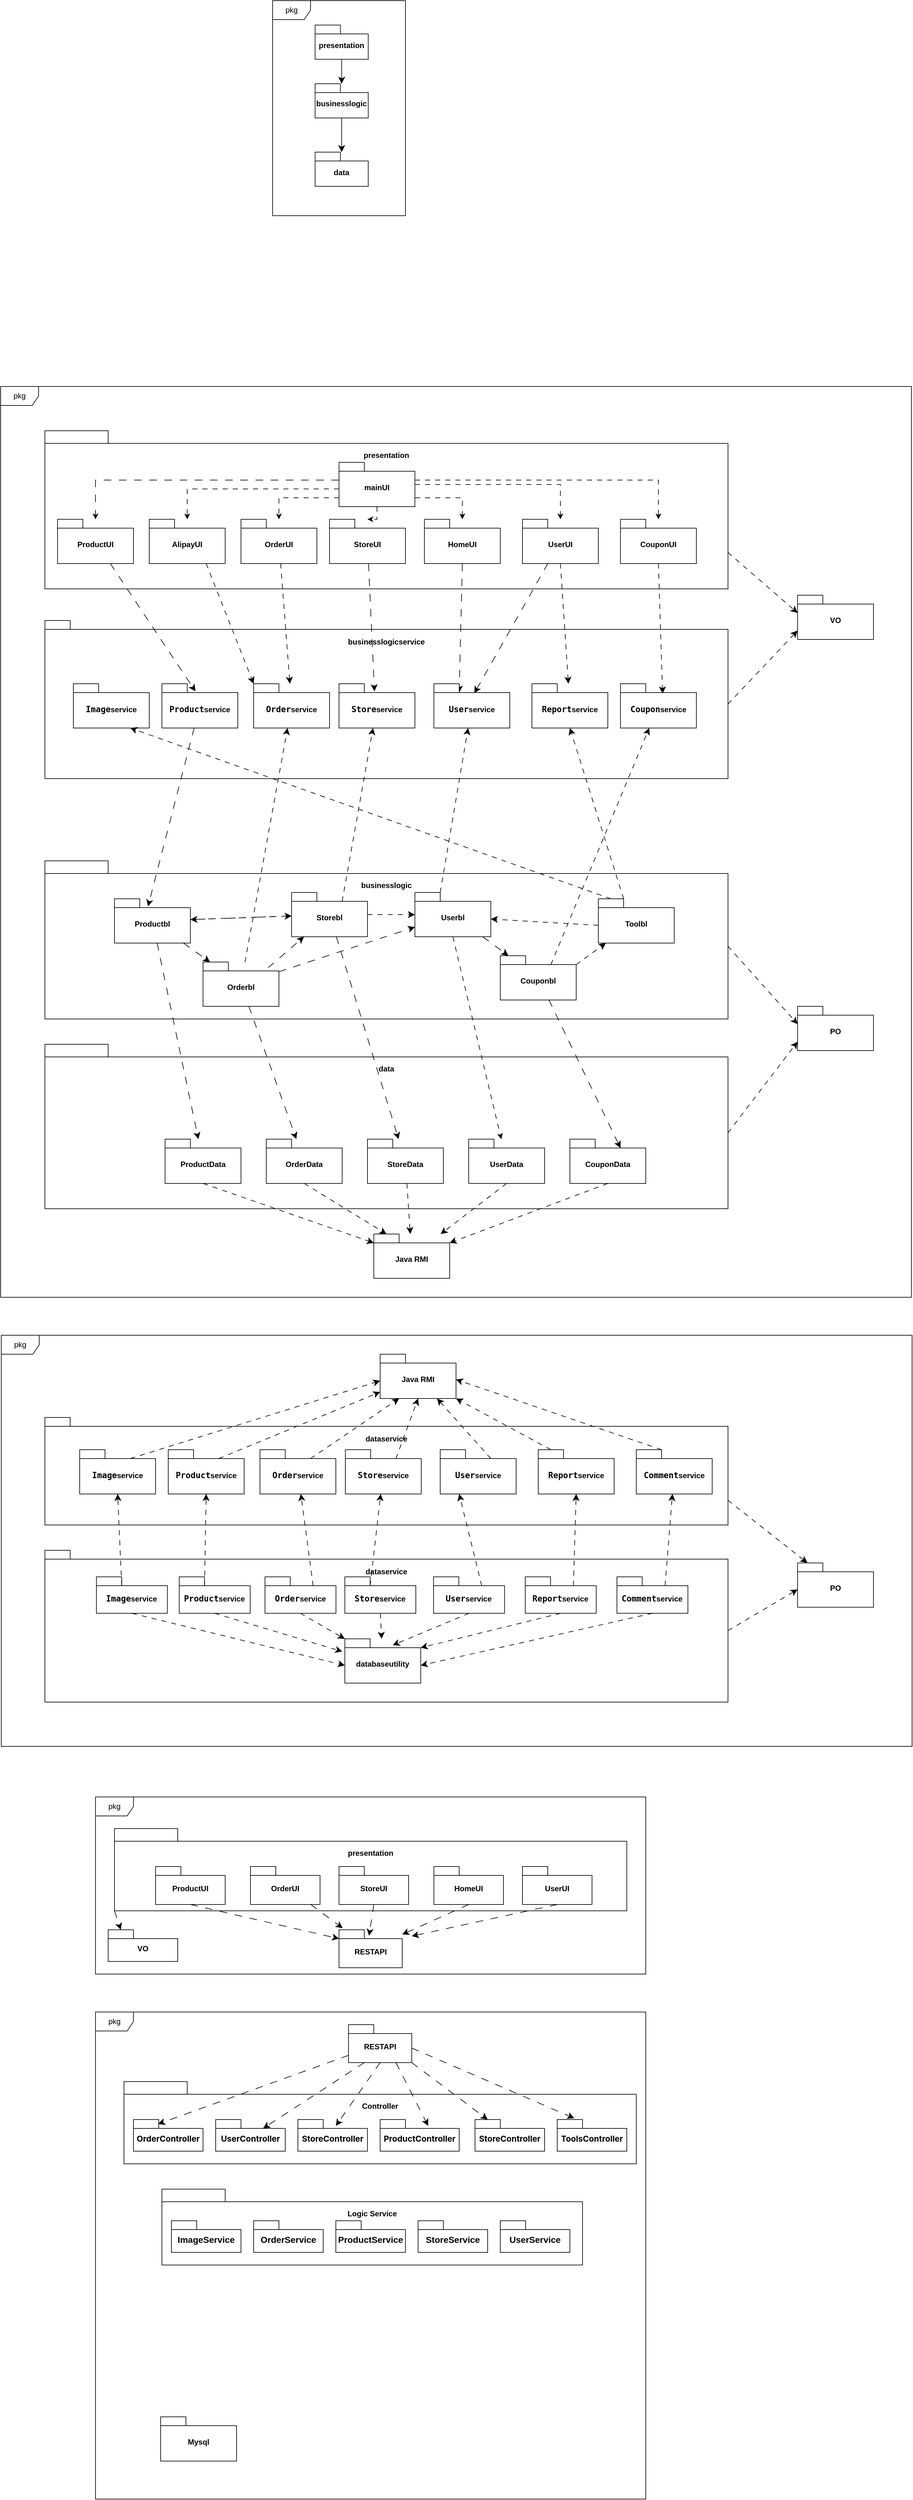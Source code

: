 <mxfile version="24.4.4" type="github" pages="2">
  <diagram id="C5RBs43oDa-KdzZeNtuy" name="Page-1">
    <mxGraphModel dx="4587" dy="3224" grid="1" gridSize="10" guides="1" tooltips="1" connect="1" arrows="1" fold="1" page="1" pageScale="1" pageWidth="827" pageHeight="1169" math="0" shadow="0">
      <root>
        <mxCell id="WIyWlLk6GJQsqaUBKTNV-0" />
        <mxCell id="WIyWlLk6GJQsqaUBKTNV-1" parent="WIyWlLk6GJQsqaUBKTNV-0" />
        <mxCell id="JcpHL45tS997mQjEieno-15" value="businesslogicservice" style="shape=folder;fontStyle=1;spacingTop=20;tabWidth=40;tabHeight=14;tabPosition=left;html=1;whiteSpace=wrap;verticalAlign=top;" parent="WIyWlLk6GJQsqaUBKTNV-1" vertex="1">
          <mxGeometry x="-1130" y="400" width="1080" height="250" as="geometry" />
        </mxCell>
        <mxCell id="KrLMsFSMe7G51mPfgHIh-1" value="pkg" style="shape=umlFrame;whiteSpace=wrap;html=1;pointerEvents=0;" parent="WIyWlLk6GJQsqaUBKTNV-1" vertex="1">
          <mxGeometry x="-1200" y="30" width="1440" height="1440" as="geometry" />
        </mxCell>
        <mxCell id="KrLMsFSMe7G51mPfgHIh-2" value="presentation" style="shape=folder;fontStyle=1;spacingTop=25;tabWidth=100;tabHeight=20;tabPosition=left;html=1;whiteSpace=wrap;labelPosition=center;verticalLabelPosition=middle;align=center;verticalAlign=top;horizontal=1;" parent="WIyWlLk6GJQsqaUBKTNV-1" vertex="1">
          <mxGeometry x="-1130" y="100" width="1080" height="250" as="geometry" />
        </mxCell>
        <mxCell id="KrLMsFSMe7G51mPfgHIh-3" value="businesslogic" style="shape=folder;fontStyle=1;spacingTop=25;tabWidth=100;tabHeight=20;tabPosition=left;html=1;whiteSpace=wrap;labelPosition=center;verticalLabelPosition=middle;align=center;verticalAlign=top;horizontal=1;" parent="WIyWlLk6GJQsqaUBKTNV-1" vertex="1">
          <mxGeometry x="-1130" y="780" width="1080" height="250" as="geometry" />
        </mxCell>
        <mxCell id="KrLMsFSMe7G51mPfgHIh-4" value="data" style="shape=folder;fontStyle=1;spacingTop=25;tabWidth=100;tabHeight=20;tabPosition=left;html=1;whiteSpace=wrap;labelPosition=center;verticalLabelPosition=middle;align=center;verticalAlign=top;horizontal=1;" parent="WIyWlLk6GJQsqaUBKTNV-1" vertex="1">
          <mxGeometry x="-1130" y="1070" width="1080" height="260" as="geometry" />
        </mxCell>
        <mxCell id="gRUMf6yfaGsv0VT358hI-18" style="edgeStyle=none;curved=1;rounded=0;orthogonalLoop=1;jettySize=auto;html=1;fontSize=12;startSize=8;endSize=8;dashed=1;dashPattern=8 8;" edge="1" parent="WIyWlLk6GJQsqaUBKTNV-1" source="KrLMsFSMe7G51mPfgHIh-5" target="gRUMf6yfaGsv0VT358hI-1">
          <mxGeometry relative="1" as="geometry" />
        </mxCell>
        <mxCell id="KrLMsFSMe7G51mPfgHIh-5" value="OrderUI" style="shape=folder;fontStyle=1;spacingTop=10;tabWidth=40;tabHeight=14;tabPosition=left;html=1;whiteSpace=wrap;" parent="WIyWlLk6GJQsqaUBKTNV-1" vertex="1">
          <mxGeometry x="-820" y="240" width="120" height="70" as="geometry" />
        </mxCell>
        <mxCell id="KrLMsFSMe7G51mPfgHIh-6" value="ProductUI" style="shape=folder;fontStyle=1;spacingTop=10;tabWidth=40;tabHeight=14;tabPosition=left;html=1;whiteSpace=wrap;" parent="WIyWlLk6GJQsqaUBKTNV-1" vertex="1">
          <mxGeometry x="-1110" y="240" width="120" height="70" as="geometry" />
        </mxCell>
        <mxCell id="KrLMsFSMe7G51mPfgHIh-7" value="StoreUI" style="shape=folder;fontStyle=1;spacingTop=10;tabWidth=40;tabHeight=14;tabPosition=left;html=1;whiteSpace=wrap;" parent="WIyWlLk6GJQsqaUBKTNV-1" vertex="1">
          <mxGeometry x="-680" y="240" width="120" height="70" as="geometry" />
        </mxCell>
        <mxCell id="KrLMsFSMe7G51mPfgHIh-14" value="" style="edgeStyle=none;curved=1;rounded=0;orthogonalLoop=1;jettySize=auto;html=1;fontFamily=Helvetica;fontSize=12;fontColor=default;fontStyle=1;startSize=8;endSize=8;dashed=1;dashPattern=8 8;" parent="WIyWlLk6GJQsqaUBKTNV-1" source="KrLMsFSMe7G51mPfgHIh-8" target="KrLMsFSMe7G51mPfgHIh-9" edge="1">
          <mxGeometry relative="1" as="geometry" />
        </mxCell>
        <mxCell id="KrLMsFSMe7G51mPfgHIh-17" value="" style="edgeStyle=none;curved=1;rounded=0;orthogonalLoop=1;jettySize=auto;html=1;fontFamily=Helvetica;fontSize=12;fontColor=default;fontStyle=1;startSize=8;endSize=8;dashed=1;dashPattern=12 12;" parent="WIyWlLk6GJQsqaUBKTNV-1" source="KrLMsFSMe7G51mPfgHIh-8" target="KrLMsFSMe7G51mPfgHIh-10" edge="1">
          <mxGeometry relative="1" as="geometry" />
        </mxCell>
        <mxCell id="KrLMsFSMe7G51mPfgHIh-38" value="" style="edgeStyle=none;curved=1;rounded=0;orthogonalLoop=1;jettySize=auto;html=1;fontFamily=Helvetica;fontSize=12;fontColor=default;fontStyle=1;startSize=8;endSize=8;dashed=1;dashPattern=12 12;" parent="WIyWlLk6GJQsqaUBKTNV-1" source="KrLMsFSMe7G51mPfgHIh-8" target="KrLMsFSMe7G51mPfgHIh-37" edge="1">
          <mxGeometry relative="1" as="geometry" />
        </mxCell>
        <mxCell id="KrLMsFSMe7G51mPfgHIh-8" value="Productbl" style="shape=folder;fontStyle=1;spacingTop=10;tabWidth=40;tabHeight=14;tabPosition=left;html=1;whiteSpace=wrap;" parent="WIyWlLk6GJQsqaUBKTNV-1" vertex="1">
          <mxGeometry x="-1020" y="840" width="120" height="70" as="geometry" />
        </mxCell>
        <mxCell id="KrLMsFSMe7G51mPfgHIh-16" style="edgeStyle=none;curved=1;rounded=0;orthogonalLoop=1;jettySize=auto;html=1;fontFamily=Helvetica;fontSize=12;fontColor=default;fontStyle=1;startSize=8;endSize=8;dashed=1;dashPattern=12 12;" parent="WIyWlLk6GJQsqaUBKTNV-1" source="KrLMsFSMe7G51mPfgHIh-9" target="KrLMsFSMe7G51mPfgHIh-8" edge="1">
          <mxGeometry relative="1" as="geometry" />
        </mxCell>
        <mxCell id="KrLMsFSMe7G51mPfgHIh-21" value="" style="edgeStyle=none;curved=1;rounded=0;orthogonalLoop=1;jettySize=auto;html=1;fontFamily=Helvetica;fontSize=12;fontColor=default;fontStyle=1;startSize=8;endSize=8;dashed=1;dashPattern=8 8;" parent="WIyWlLk6GJQsqaUBKTNV-1" source="KrLMsFSMe7G51mPfgHIh-9" target="KrLMsFSMe7G51mPfgHIh-20" edge="1">
          <mxGeometry relative="1" as="geometry" />
        </mxCell>
        <mxCell id="KrLMsFSMe7G51mPfgHIh-18" value="" style="edgeStyle=none;curved=1;rounded=0;orthogonalLoop=1;jettySize=auto;html=1;fontFamily=Helvetica;fontSize=12;fontColor=default;fontStyle=1;startSize=8;endSize=8;dashed=1;dashPattern=12 12;exitX=0.858;exitY=0.129;exitDx=0;exitDy=0;exitPerimeter=0;" parent="WIyWlLk6GJQsqaUBKTNV-1" source="KrLMsFSMe7G51mPfgHIh-10" target="KrLMsFSMe7G51mPfgHIh-9" edge="1">
          <mxGeometry relative="1" as="geometry" />
        </mxCell>
        <mxCell id="KrLMsFSMe7G51mPfgHIh-22" value="" style="edgeStyle=none;curved=1;rounded=0;orthogonalLoop=1;jettySize=auto;html=1;fontFamily=Helvetica;fontSize=12;fontColor=default;fontStyle=1;startSize=8;endSize=8;dashed=1;dashPattern=12 12;" parent="WIyWlLk6GJQsqaUBKTNV-1" source="KrLMsFSMe7G51mPfgHIh-10" target="KrLMsFSMe7G51mPfgHIh-20" edge="1">
          <mxGeometry relative="1" as="geometry" />
        </mxCell>
        <mxCell id="KrLMsFSMe7G51mPfgHIh-41" value="" style="edgeStyle=none;curved=1;rounded=0;orthogonalLoop=1;jettySize=auto;html=1;fontFamily=Helvetica;fontSize=12;fontColor=default;fontStyle=1;startSize=8;endSize=8;dashed=1;dashPattern=12 12;" parent="WIyWlLk6GJQsqaUBKTNV-1" source="KrLMsFSMe7G51mPfgHIh-10" target="KrLMsFSMe7G51mPfgHIh-40" edge="1">
          <mxGeometry relative="1" as="geometry" />
        </mxCell>
        <mxCell id="gRUMf6yfaGsv0VT358hI-19" style="edgeStyle=none;curved=1;rounded=0;orthogonalLoop=1;jettySize=auto;html=1;fontSize=12;startSize=8;endSize=8;dashed=1;dashPattern=8 8;" edge="1" parent="WIyWlLk6GJQsqaUBKTNV-1" source="KrLMsFSMe7G51mPfgHIh-10" target="gRUMf6yfaGsv0VT358hI-1">
          <mxGeometry relative="1" as="geometry" />
        </mxCell>
        <mxCell id="KrLMsFSMe7G51mPfgHIh-10" value="&lt;div&gt;Orderbl&lt;/div&gt;" style="shape=folder;fontStyle=1;spacingTop=10;tabWidth=40;tabHeight=14;tabPosition=left;html=1;whiteSpace=wrap;" parent="WIyWlLk6GJQsqaUBKTNV-1" vertex="1">
          <mxGeometry x="-880" y="940" width="120" height="70" as="geometry" />
        </mxCell>
        <mxCell id="KrLMsFSMe7G51mPfgHIh-45" value="" style="edgeStyle=none;curved=1;rounded=0;orthogonalLoop=1;jettySize=auto;html=1;fontFamily=Helvetica;fontSize=12;fontColor=default;fontStyle=1;startSize=8;endSize=8;dashed=1;dashPattern=12 12;entryX=0;entryY=0;entryDx=80;entryDy=14;entryPerimeter=0;" parent="WIyWlLk6GJQsqaUBKTNV-1" source="szA_Nzf2s6glp3LjsiOk-8" target="szA_Nzf2s6glp3LjsiOk-10" edge="1">
          <mxGeometry relative="1" as="geometry" />
        </mxCell>
        <mxCell id="szA_Nzf2s6glp3LjsiOk-11" style="rounded=0;orthogonalLoop=1;jettySize=auto;html=1;exitX=0.5;exitY=1;exitDx=0;exitDy=0;exitPerimeter=0;dashed=1;dashPattern=8 8;" parent="WIyWlLk6GJQsqaUBKTNV-1" source="KrLMsFSMe7G51mPfgHIh-20" target="KrLMsFSMe7G51mPfgHIh-44" edge="1">
          <mxGeometry relative="1" as="geometry" />
        </mxCell>
        <mxCell id="gRUMf6yfaGsv0VT358hI-21" style="edgeStyle=none;curved=1;rounded=0;orthogonalLoop=1;jettySize=auto;html=1;exitX=0;exitY=0;exitDx=40;exitDy=0;exitPerimeter=0;fontSize=12;startSize=8;endSize=8;dashed=1;dashPattern=8 8;" edge="1" parent="WIyWlLk6GJQsqaUBKTNV-1" source="KrLMsFSMe7G51mPfgHIh-20" target="gRUMf6yfaGsv0VT358hI-5">
          <mxGeometry relative="1" as="geometry" />
        </mxCell>
        <mxCell id="KrLMsFSMe7G51mPfgHIh-20" value="&lt;div&gt;Userbl&lt;/div&gt;" style="shape=folder;fontStyle=1;spacingTop=10;tabWidth=40;tabHeight=14;tabPosition=left;html=1;whiteSpace=wrap;" parent="WIyWlLk6GJQsqaUBKTNV-1" vertex="1">
          <mxGeometry x="-545" y="830" width="120" height="70" as="geometry" />
        </mxCell>
        <mxCell id="gRUMf6yfaGsv0VT358hI-15" style="edgeStyle=none;curved=1;rounded=0;orthogonalLoop=1;jettySize=auto;html=1;exitX=0.5;exitY=1;exitDx=0;exitDy=0;exitPerimeter=0;fontSize=12;startSize=8;endSize=8;dashed=1;dashPattern=8 8;" edge="1" parent="WIyWlLk6GJQsqaUBKTNV-1" source="KrLMsFSMe7G51mPfgHIh-26" target="gRUMf6yfaGsv0VT358hI-3">
          <mxGeometry relative="1" as="geometry" />
        </mxCell>
        <mxCell id="KrLMsFSMe7G51mPfgHIh-26" value="UserUI" style="shape=folder;fontStyle=1;spacingTop=10;tabWidth=40;tabHeight=14;tabPosition=left;html=1;whiteSpace=wrap;" parent="WIyWlLk6GJQsqaUBKTNV-1" vertex="1">
          <mxGeometry x="-375" y="240" width="120" height="70" as="geometry" />
        </mxCell>
        <mxCell id="KrLMsFSMe7G51mPfgHIh-43" value="" style="edgeStyle=none;curved=1;rounded=0;orthogonalLoop=1;jettySize=auto;html=1;fontFamily=Helvetica;fontSize=12;fontColor=default;fontStyle=1;startSize=8;endSize=8;dashed=1;dashPattern=12 12;" parent="WIyWlLk6GJQsqaUBKTNV-1" source="KrLMsFSMe7G51mPfgHIh-9" target="KrLMsFSMe7G51mPfgHIh-42" edge="1">
          <mxGeometry relative="1" as="geometry" />
        </mxCell>
        <mxCell id="gRUMf6yfaGsv0VT358hI-20" style="edgeStyle=none;curved=1;rounded=0;orthogonalLoop=1;jettySize=auto;html=1;exitX=0;exitY=0;exitDx=80;exitDy=14;exitPerimeter=0;fontSize=12;startSize=8;endSize=8;dashed=1;dashPattern=8 8;" edge="1" parent="WIyWlLk6GJQsqaUBKTNV-1" source="KrLMsFSMe7G51mPfgHIh-9" target="gRUMf6yfaGsv0VT358hI-4">
          <mxGeometry relative="1" as="geometry" />
        </mxCell>
        <mxCell id="KrLMsFSMe7G51mPfgHIh-9" value="&lt;div&gt;Storebl&lt;/div&gt;" style="shape=folder;fontStyle=1;spacingTop=10;tabWidth=40;tabHeight=14;tabPosition=left;html=1;whiteSpace=wrap;" parent="WIyWlLk6GJQsqaUBKTNV-1" vertex="1">
          <mxGeometry x="-740" y="830" width="120" height="70" as="geometry" />
        </mxCell>
        <mxCell id="KrLMsFSMe7G51mPfgHIh-29" value="HomeUI" style="shape=folder;fontStyle=1;spacingTop=10;tabWidth=40;tabHeight=14;tabPosition=left;html=1;whiteSpace=wrap;" parent="WIyWlLk6GJQsqaUBKTNV-1" vertex="1">
          <mxGeometry x="-530" y="240" width="120" height="70" as="geometry" />
        </mxCell>
        <mxCell id="KrLMsFSMe7G51mPfgHIh-34" style="edgeStyle=none;curved=1;rounded=0;orthogonalLoop=1;jettySize=auto;html=1;entryX=0.442;entryY=0.171;entryDx=0;entryDy=0;entryPerimeter=0;fontFamily=Helvetica;fontSize=12;fontColor=default;fontStyle=1;startSize=8;endSize=8;dashed=1;dashPattern=12 12;" parent="WIyWlLk6GJQsqaUBKTNV-1" source="gRUMf6yfaGsv0VT358hI-2" target="KrLMsFSMe7G51mPfgHIh-8" edge="1">
          <mxGeometry relative="1" as="geometry" />
        </mxCell>
        <mxCell id="gRUMf6yfaGsv0VT358hI-83" style="edgeStyle=none;curved=1;rounded=0;orthogonalLoop=1;jettySize=auto;html=1;exitX=0.5;exitY=1;exitDx=0;exitDy=0;exitPerimeter=0;fontSize=12;startSize=8;endSize=8;dashed=1;dashPattern=8 8;" edge="1" parent="WIyWlLk6GJQsqaUBKTNV-1" source="KrLMsFSMe7G51mPfgHIh-37" target="gRUMf6yfaGsv0VT358hI-82">
          <mxGeometry relative="1" as="geometry" />
        </mxCell>
        <mxCell id="KrLMsFSMe7G51mPfgHIh-37" value="ProductData" style="shape=folder;fontStyle=1;spacingTop=10;tabWidth=40;tabHeight=14;tabPosition=left;html=1;whiteSpace=wrap;" parent="WIyWlLk6GJQsqaUBKTNV-1" vertex="1">
          <mxGeometry x="-940" y="1220" width="120" height="70" as="geometry" />
        </mxCell>
        <mxCell id="KrLMsFSMe7G51mPfgHIh-40" value="&lt;div&gt;OrderData&lt;/div&gt;" style="shape=folder;fontStyle=1;spacingTop=10;tabWidth=40;tabHeight=14;tabPosition=left;html=1;whiteSpace=wrap;strokeColor=default;align=center;verticalAlign=middle;fontFamily=Helvetica;fontSize=12;fontColor=default;fillColor=default;" parent="WIyWlLk6GJQsqaUBKTNV-1" vertex="1">
          <mxGeometry x="-780" y="1220" width="120" height="70" as="geometry" />
        </mxCell>
        <mxCell id="gRUMf6yfaGsv0VT358hI-85" value="" style="edgeStyle=none;curved=1;rounded=0;orthogonalLoop=1;jettySize=auto;html=1;fontSize=12;startSize=8;endSize=8;dashed=1;dashPattern=8 8;" edge="1" parent="WIyWlLk6GJQsqaUBKTNV-1" source="KrLMsFSMe7G51mPfgHIh-42" target="gRUMf6yfaGsv0VT358hI-82">
          <mxGeometry relative="1" as="geometry" />
        </mxCell>
        <mxCell id="KrLMsFSMe7G51mPfgHIh-42" value="&lt;div&gt;StoreData&lt;/div&gt;" style="shape=folder;fontStyle=1;spacingTop=10;tabWidth=40;tabHeight=14;tabPosition=left;html=1;whiteSpace=wrap;" parent="WIyWlLk6GJQsqaUBKTNV-1" vertex="1">
          <mxGeometry x="-620" y="1220" width="120" height="70" as="geometry" />
        </mxCell>
        <mxCell id="gRUMf6yfaGsv0VT358hI-86" style="edgeStyle=none;curved=1;rounded=0;orthogonalLoop=1;jettySize=auto;html=1;exitX=0.5;exitY=1;exitDx=0;exitDy=0;exitPerimeter=0;fontSize=12;startSize=8;endSize=8;dashed=1;dashPattern=8 8;" edge="1" parent="WIyWlLk6GJQsqaUBKTNV-1" source="KrLMsFSMe7G51mPfgHIh-44" target="gRUMf6yfaGsv0VT358hI-82">
          <mxGeometry relative="1" as="geometry" />
        </mxCell>
        <mxCell id="KrLMsFSMe7G51mPfgHIh-44" value="&lt;div&gt;UserData&lt;/div&gt;" style="shape=folder;fontStyle=1;spacingTop=10;tabWidth=40;tabHeight=14;tabPosition=left;html=1;whiteSpace=wrap;" parent="WIyWlLk6GJQsqaUBKTNV-1" vertex="1">
          <mxGeometry x="-460" y="1220" width="120" height="70" as="geometry" />
        </mxCell>
        <mxCell id="yEPHn_Y02Uxv7p_XeMX3-3" style="edgeStyle=orthogonalEdgeStyle;rounded=0;orthogonalLoop=1;jettySize=auto;html=1;dashed=1;dashPattern=12 12;exitX=0;exitY=0;exitDx=0;exitDy=28;exitPerimeter=0;" parent="WIyWlLk6GJQsqaUBKTNV-1" source="yEPHn_Y02Uxv7p_XeMX3-0" target="KrLMsFSMe7G51mPfgHIh-6" edge="1">
          <mxGeometry relative="1" as="geometry" />
        </mxCell>
        <mxCell id="yEPHn_Y02Uxv7p_XeMX3-4" style="edgeStyle=orthogonalEdgeStyle;rounded=0;orthogonalLoop=1;jettySize=auto;html=1;exitX=0;exitY=0;exitDx=0;exitDy=56;exitPerimeter=0;dashed=1;dashPattern=8 8;" parent="WIyWlLk6GJQsqaUBKTNV-1" source="yEPHn_Y02Uxv7p_XeMX3-0" target="KrLMsFSMe7G51mPfgHIh-5" edge="1">
          <mxGeometry relative="1" as="geometry" />
        </mxCell>
        <mxCell id="yEPHn_Y02Uxv7p_XeMX3-5" style="edgeStyle=orthogonalEdgeStyle;rounded=0;orthogonalLoop=1;jettySize=auto;html=1;exitX=0.5;exitY=1;exitDx=0;exitDy=0;exitPerimeter=0;dashed=1;dashPattern=8 8;" parent="WIyWlLk6GJQsqaUBKTNV-1" source="yEPHn_Y02Uxv7p_XeMX3-0" target="KrLMsFSMe7G51mPfgHIh-7" edge="1">
          <mxGeometry relative="1" as="geometry" />
        </mxCell>
        <mxCell id="yEPHn_Y02Uxv7p_XeMX3-6" style="edgeStyle=orthogonalEdgeStyle;rounded=0;orthogonalLoop=1;jettySize=auto;html=1;exitX=0;exitY=0;exitDx=120;exitDy=56;exitPerimeter=0;dashed=1;dashPattern=8 8;" parent="WIyWlLk6GJQsqaUBKTNV-1" source="yEPHn_Y02Uxv7p_XeMX3-0" target="KrLMsFSMe7G51mPfgHIh-29" edge="1">
          <mxGeometry relative="1" as="geometry" />
        </mxCell>
        <mxCell id="yEPHn_Y02Uxv7p_XeMX3-7" style="edgeStyle=orthogonalEdgeStyle;rounded=0;orthogonalLoop=1;jettySize=auto;html=1;dashed=1;dashPattern=8 8;" parent="WIyWlLk6GJQsqaUBKTNV-1" source="yEPHn_Y02Uxv7p_XeMX3-0" target="KrLMsFSMe7G51mPfgHIh-26" edge="1">
          <mxGeometry relative="1" as="geometry" />
        </mxCell>
        <mxCell id="szA_Nzf2s6glp3LjsiOk-2" style="edgeStyle=orthogonalEdgeStyle;rounded=0;orthogonalLoop=1;jettySize=auto;html=1;exitX=0;exitY=0;exitDx=120;exitDy=28;exitPerimeter=0;dashed=1;dashPattern=8 8;" parent="WIyWlLk6GJQsqaUBKTNV-1" source="yEPHn_Y02Uxv7p_XeMX3-0" target="szA_Nzf2s6glp3LjsiOk-1" edge="1">
          <mxGeometry relative="1" as="geometry" />
        </mxCell>
        <mxCell id="szA_Nzf2s6glp3LjsiOk-3" style="edgeStyle=orthogonalEdgeStyle;rounded=0;orthogonalLoop=1;jettySize=auto;html=1;exitX=0;exitY=0;exitDx=0;exitDy=42;exitPerimeter=0;dashed=1;dashPattern=8 8;" parent="WIyWlLk6GJQsqaUBKTNV-1" source="yEPHn_Y02Uxv7p_XeMX3-0" target="szA_Nzf2s6glp3LjsiOk-0" edge="1">
          <mxGeometry relative="1" as="geometry" />
        </mxCell>
        <mxCell id="yEPHn_Y02Uxv7p_XeMX3-0" value="mainUI" style="shape=folder;fontStyle=1;spacingTop=10;tabWidth=40;tabHeight=14;tabPosition=left;html=1;whiteSpace=wrap;" parent="WIyWlLk6GJQsqaUBKTNV-1" vertex="1">
          <mxGeometry x="-665" y="150" width="120" height="70" as="geometry" />
        </mxCell>
        <mxCell id="szA_Nzf2s6glp3LjsiOk-0" value="AlipayUI" style="shape=folder;fontStyle=1;spacingTop=10;tabWidth=40;tabHeight=14;tabPosition=left;html=1;whiteSpace=wrap;" parent="WIyWlLk6GJQsqaUBKTNV-1" vertex="1">
          <mxGeometry x="-965" y="240.0" width="120" height="70" as="geometry" />
        </mxCell>
        <mxCell id="szA_Nzf2s6glp3LjsiOk-1" value="CouponUI" style="shape=folder;fontStyle=1;spacingTop=10;tabWidth=40;tabHeight=14;tabPosition=left;html=1;whiteSpace=wrap;" parent="WIyWlLk6GJQsqaUBKTNV-1" vertex="1">
          <mxGeometry x="-220" y="240.0" width="120" height="70" as="geometry" />
        </mxCell>
        <mxCell id="szA_Nzf2s6glp3LjsiOk-9" value="" style="edgeStyle=none;curved=1;rounded=0;orthogonalLoop=1;jettySize=auto;html=1;fontFamily=Helvetica;fontSize=12;fontColor=default;fontStyle=1;startSize=8;endSize=8;dashed=1;dashPattern=12 12;" parent="WIyWlLk6GJQsqaUBKTNV-1" source="KrLMsFSMe7G51mPfgHIh-20" target="szA_Nzf2s6glp3LjsiOk-8" edge="1">
          <mxGeometry relative="1" as="geometry">
            <mxPoint x="-323" y="910" as="sourcePoint" />
            <mxPoint x="-347" y="1220" as="targetPoint" />
          </mxGeometry>
        </mxCell>
        <mxCell id="gRUMf6yfaGsv0VT358hI-22" style="edgeStyle=none;curved=1;rounded=0;orthogonalLoop=1;jettySize=auto;html=1;exitX=0;exitY=0;exitDx=80;exitDy=14;exitPerimeter=0;fontSize=12;startSize=8;endSize=8;dashed=1;dashPattern=8 8;" edge="1" parent="WIyWlLk6GJQsqaUBKTNV-1" source="szA_Nzf2s6glp3LjsiOk-8" target="JcpHL45tS997mQjEieno-16">
          <mxGeometry relative="1" as="geometry" />
        </mxCell>
        <mxCell id="gRUMf6yfaGsv0VT358hI-27" style="edgeStyle=none;curved=1;rounded=0;orthogonalLoop=1;jettySize=auto;html=1;exitX=0;exitY=0;exitDx=120;exitDy=14;exitPerimeter=0;fontSize=12;startSize=8;endSize=8;dashed=1;dashPattern=8 8;" edge="1" parent="WIyWlLk6GJQsqaUBKTNV-1" source="szA_Nzf2s6glp3LjsiOk-8" target="gRUMf6yfaGsv0VT358hI-23">
          <mxGeometry relative="1" as="geometry" />
        </mxCell>
        <mxCell id="szA_Nzf2s6glp3LjsiOk-8" value="Couponbl" style="shape=folder;fontStyle=1;spacingTop=10;tabWidth=40;tabHeight=14;tabPosition=left;html=1;whiteSpace=wrap;" parent="WIyWlLk6GJQsqaUBKTNV-1" vertex="1">
          <mxGeometry x="-410" y="930.0" width="120" height="70" as="geometry" />
        </mxCell>
        <mxCell id="szA_Nzf2s6glp3LjsiOk-10" value="CouponData" style="shape=folder;fontStyle=1;spacingTop=10;tabWidth=40;tabHeight=14;tabPosition=left;html=1;whiteSpace=wrap;" parent="WIyWlLk6GJQsqaUBKTNV-1" vertex="1">
          <mxGeometry x="-300" y="1220.0" width="120" height="70" as="geometry" />
        </mxCell>
        <mxCell id="JcpHL45tS997mQjEieno-8" value="" style="group" parent="WIyWlLk6GJQsqaUBKTNV-1" vertex="1" connectable="0">
          <mxGeometry x="-770" y="-580" width="210" height="340" as="geometry" />
        </mxCell>
        <mxCell id="JcpHL45tS997mQjEieno-9" value="" style="edgeStyle=none;curved=1;rounded=0;orthogonalLoop=1;jettySize=auto;html=1;fontSize=12;startSize=8;endSize=8;" parent="JcpHL45tS997mQjEieno-8" source="JcpHL45tS997mQjEieno-10" target="JcpHL45tS997mQjEieno-14" edge="1">
          <mxGeometry relative="1" as="geometry" />
        </mxCell>
        <mxCell id="JcpHL45tS997mQjEieno-10" value="&lt;div&gt;presentation&lt;/div&gt;" style="shape=folder;fontStyle=1;spacingTop=10;tabWidth=40;tabHeight=14;tabPosition=left;html=1;whiteSpace=wrap;" parent="JcpHL45tS997mQjEieno-8" vertex="1">
          <mxGeometry x="67.2" y="38.636" width="84" height="54.091" as="geometry" />
        </mxCell>
        <mxCell id="JcpHL45tS997mQjEieno-11" value="pkg" style="shape=umlFrame;whiteSpace=wrap;html=1;pointerEvents=0;" parent="JcpHL45tS997mQjEieno-8" vertex="1">
          <mxGeometry width="210" height="340" as="geometry" />
        </mxCell>
        <mxCell id="JcpHL45tS997mQjEieno-12" value="data" style="shape=folder;fontStyle=1;spacingTop=10;tabWidth=40;tabHeight=14;tabPosition=left;html=1;whiteSpace=wrap;" parent="JcpHL45tS997mQjEieno-8" vertex="1">
          <mxGeometry x="67.2" y="239.545" width="84" height="54.091" as="geometry" />
        </mxCell>
        <mxCell id="JcpHL45tS997mQjEieno-13" value="" style="edgeStyle=none;curved=1;rounded=0;orthogonalLoop=1;jettySize=auto;html=1;fontSize=12;startSize=8;endSize=8;" parent="JcpHL45tS997mQjEieno-8" source="JcpHL45tS997mQjEieno-14" target="JcpHL45tS997mQjEieno-12" edge="1">
          <mxGeometry relative="1" as="geometry" />
        </mxCell>
        <mxCell id="JcpHL45tS997mQjEieno-14" value="businesslogic" style="shape=folder;fontStyle=1;spacingTop=10;tabWidth=40;tabHeight=14;tabPosition=left;html=1;whiteSpace=wrap;" parent="JcpHL45tS997mQjEieno-8" vertex="1">
          <mxGeometry x="67.2" y="131.364" width="84" height="54.091" as="geometry" />
        </mxCell>
        <mxCell id="JcpHL45tS997mQjEieno-16" value="&lt;span style=&quot;font-family: &amp;quot;JetBrains Mono&amp;quot;, monospace; font-size: 9.8pt; background-color: rgb(255, 255, 255);&quot;&gt;Coupon&lt;/span&gt;service" style="shape=folder;fontStyle=1;spacingTop=10;tabWidth=40;tabHeight=14;tabPosition=left;html=1;whiteSpace=wrap;" parent="WIyWlLk6GJQsqaUBKTNV-1" vertex="1">
          <mxGeometry x="-220" y="500" width="120" height="70" as="geometry" />
        </mxCell>
        <mxCell id="gRUMf6yfaGsv0VT358hI-1" value="&lt;span style=&quot;font-family: &amp;quot;JetBrains Mono&amp;quot;, monospace; font-size: 9.8pt; background-color: rgb(255, 255, 255);&quot;&gt;Order&lt;/span&gt;service" style="shape=folder;fontStyle=1;spacingTop=10;tabWidth=40;tabHeight=14;tabPosition=left;html=1;whiteSpace=wrap;" vertex="1" parent="WIyWlLk6GJQsqaUBKTNV-1">
          <mxGeometry x="-800" y="500" width="120" height="70" as="geometry" />
        </mxCell>
        <mxCell id="gRUMf6yfaGsv0VT358hI-3" value="&lt;span style=&quot;font-family: &amp;quot;JetBrains Mono&amp;quot;, monospace; font-size: 9.8pt; background-color: rgb(255, 255, 255);&quot;&gt;Report&lt;/span&gt;service" style="shape=folder;fontStyle=1;spacingTop=10;tabWidth=40;tabHeight=14;tabPosition=left;html=1;whiteSpace=wrap;" vertex="1" parent="WIyWlLk6GJQsqaUBKTNV-1">
          <mxGeometry x="-360" y="500" width="120" height="70" as="geometry" />
        </mxCell>
        <mxCell id="gRUMf6yfaGsv0VT358hI-0" value="&lt;span style=&quot;font-family: &amp;quot;JetBrains Mono&amp;quot;, monospace; font-size: 9.8pt; background-color: rgb(255, 255, 255);&quot;&gt;Image&lt;/span&gt;service" style="shape=folder;fontStyle=1;spacingTop=10;tabWidth=40;tabHeight=14;tabPosition=left;html=1;whiteSpace=wrap;" vertex="1" parent="WIyWlLk6GJQsqaUBKTNV-1">
          <mxGeometry x="-1085" y="500" width="120" height="70" as="geometry" />
        </mxCell>
        <mxCell id="gRUMf6yfaGsv0VT358hI-7" value="" style="edgeStyle=none;curved=1;rounded=0;orthogonalLoop=1;jettySize=auto;html=1;entryX=0.442;entryY=0.171;entryDx=0;entryDy=0;entryPerimeter=0;fontFamily=Helvetica;fontSize=12;fontColor=default;fontStyle=1;startSize=8;endSize=8;dashed=1;dashPattern=12 12;" edge="1" parent="WIyWlLk6GJQsqaUBKTNV-1" source="KrLMsFSMe7G51mPfgHIh-6" target="gRUMf6yfaGsv0VT358hI-2">
          <mxGeometry relative="1" as="geometry">
            <mxPoint x="-904" y="310" as="sourcePoint" />
            <mxPoint x="-894" y="852" as="targetPoint" />
          </mxGeometry>
        </mxCell>
        <mxCell id="gRUMf6yfaGsv0VT358hI-2" value="&lt;span style=&quot;font-family: &amp;quot;JetBrains Mono&amp;quot;, monospace; font-size: 9.8pt; background-color: rgb(255, 255, 255);&quot;&gt;Product&lt;/span&gt;service" style="shape=folder;fontStyle=1;spacingTop=10;tabWidth=40;tabHeight=14;tabPosition=left;html=1;whiteSpace=wrap;" vertex="1" parent="WIyWlLk6GJQsqaUBKTNV-1">
          <mxGeometry x="-945" y="500" width="120" height="70" as="geometry" />
        </mxCell>
        <mxCell id="gRUMf6yfaGsv0VT358hI-8" style="edgeStyle=none;curved=1;rounded=0;orthogonalLoop=1;jettySize=auto;html=1;exitX=0.75;exitY=1;exitDx=0;exitDy=0;exitPerimeter=0;entryX=0;entryY=0;entryDx=0;entryDy=0;entryPerimeter=0;fontSize=12;startSize=8;endSize=8;dashed=1;dashPattern=8 8;" edge="1" parent="WIyWlLk6GJQsqaUBKTNV-1" source="szA_Nzf2s6glp3LjsiOk-0" target="gRUMf6yfaGsv0VT358hI-1">
          <mxGeometry relative="1" as="geometry" />
        </mxCell>
        <mxCell id="gRUMf6yfaGsv0VT358hI-9" value="" style="edgeStyle=none;curved=1;rounded=0;orthogonalLoop=1;jettySize=auto;html=1;entryX=0.467;entryY=0.171;entryDx=0;entryDy=0;entryPerimeter=0;fontFamily=Helvetica;fontSize=12;fontColor=default;fontStyle=1;startSize=8;endSize=8;dashed=1;dashPattern=12 12;" edge="1" parent="WIyWlLk6GJQsqaUBKTNV-1" source="KrLMsFSMe7G51mPfgHIh-7" target="gRUMf6yfaGsv0VT358hI-4">
          <mxGeometry relative="1" as="geometry">
            <mxPoint x="-619" y="310" as="sourcePoint" />
            <mxPoint x="-604" y="852" as="targetPoint" />
          </mxGeometry>
        </mxCell>
        <mxCell id="gRUMf6yfaGsv0VT358hI-4" value="&lt;span style=&quot;font-family: &amp;quot;JetBrains Mono&amp;quot;, monospace; font-size: 9.8pt; background-color: rgb(255, 255, 255);&quot;&gt;Store&lt;/span&gt;service" style="shape=folder;fontStyle=1;spacingTop=10;tabWidth=40;tabHeight=14;tabPosition=left;html=1;whiteSpace=wrap;" vertex="1" parent="WIyWlLk6GJQsqaUBKTNV-1">
          <mxGeometry x="-665" y="500" width="120" height="70" as="geometry" />
        </mxCell>
        <mxCell id="gRUMf6yfaGsv0VT358hI-10" value="" style="edgeStyle=none;curved=1;rounded=0;orthogonalLoop=1;jettySize=auto;html=1;entryX=0.533;entryY=0.214;entryDx=0;entryDy=0;entryPerimeter=0;fontFamily=Helvetica;fontSize=12;fontColor=default;fontStyle=1;startSize=8;endSize=8;dashed=1;dashPattern=12 12;" edge="1" parent="WIyWlLk6GJQsqaUBKTNV-1" source="KrLMsFSMe7G51mPfgHIh-26" target="gRUMf6yfaGsv0VT358hI-5">
          <mxGeometry relative="1" as="geometry">
            <mxPoint x="-320" y="310" as="sourcePoint" />
            <mxPoint x="-396" y="865" as="targetPoint" />
          </mxGeometry>
        </mxCell>
        <mxCell id="gRUMf6yfaGsv0VT358hI-14" value="" style="edgeStyle=none;curved=1;rounded=0;orthogonalLoop=1;jettySize=auto;html=1;exitX=0.5;exitY=1;exitDx=0;exitDy=0;exitPerimeter=0;entryX=0;entryY=0;entryDx=40;entryDy=14;entryPerimeter=0;fontFamily=Helvetica;fontSize=12;fontColor=default;fontStyle=1;startSize=8;endSize=8;dashed=1;dashPattern=12 12;" edge="1" parent="WIyWlLk6GJQsqaUBKTNV-1" source="KrLMsFSMe7G51mPfgHIh-29" target="gRUMf6yfaGsv0VT358hI-5">
          <mxGeometry relative="1" as="geometry">
            <mxPoint x="-470" y="310" as="sourcePoint" />
            <mxPoint x="-420" y="864" as="targetPoint" />
          </mxGeometry>
        </mxCell>
        <mxCell id="gRUMf6yfaGsv0VT358hI-5" value="&lt;span style=&quot;font-family: &amp;quot;JetBrains Mono&amp;quot;, monospace; font-size: 9.8pt; background-color: rgb(255, 255, 255);&quot;&gt;User&lt;/span&gt;service" style="shape=folder;fontStyle=1;spacingTop=10;tabWidth=40;tabHeight=14;tabPosition=left;html=1;whiteSpace=wrap;" vertex="1" parent="WIyWlLk6GJQsqaUBKTNV-1">
          <mxGeometry x="-515" y="500" width="120" height="70" as="geometry" />
        </mxCell>
        <mxCell id="gRUMf6yfaGsv0VT358hI-16" style="edgeStyle=none;curved=1;rounded=0;orthogonalLoop=1;jettySize=auto;html=1;exitX=0.5;exitY=1;exitDx=0;exitDy=0;exitPerimeter=0;entryX=0.555;entryY=0.221;entryDx=0;entryDy=0;entryPerimeter=0;fontSize=12;startSize=8;endSize=8;dashed=1;dashPattern=8 8;" edge="1" parent="WIyWlLk6GJQsqaUBKTNV-1" source="szA_Nzf2s6glp3LjsiOk-1" target="JcpHL45tS997mQjEieno-16">
          <mxGeometry relative="1" as="geometry" />
        </mxCell>
        <mxCell id="gRUMf6yfaGsv0VT358hI-23" value="Toolbl" style="shape=folder;fontStyle=1;spacingTop=10;tabWidth=40;tabHeight=14;tabPosition=left;html=1;whiteSpace=wrap;" vertex="1" parent="WIyWlLk6GJQsqaUBKTNV-1">
          <mxGeometry x="-255" y="840.0" width="120" height="70" as="geometry" />
        </mxCell>
        <mxCell id="gRUMf6yfaGsv0VT358hI-24" style="edgeStyle=none;curved=1;rounded=0;orthogonalLoop=1;jettySize=auto;html=1;exitX=0;exitY=0;exitDx=20;exitDy=0;exitPerimeter=0;entryX=0.75;entryY=1;entryDx=0;entryDy=0;entryPerimeter=0;fontSize=12;startSize=8;endSize=8;dashed=1;dashPattern=8 8;" edge="1" parent="WIyWlLk6GJQsqaUBKTNV-1" source="gRUMf6yfaGsv0VT358hI-23" target="gRUMf6yfaGsv0VT358hI-0">
          <mxGeometry relative="1" as="geometry" />
        </mxCell>
        <mxCell id="gRUMf6yfaGsv0VT358hI-25" style="edgeStyle=none;curved=1;rounded=0;orthogonalLoop=1;jettySize=auto;html=1;exitX=0;exitY=0;exitDx=40;exitDy=0;exitPerimeter=0;entryX=0.5;entryY=1;entryDx=0;entryDy=0;entryPerimeter=0;fontSize=12;startSize=8;endSize=8;dashed=1;dashPattern=8 8;" edge="1" parent="WIyWlLk6GJQsqaUBKTNV-1" source="gRUMf6yfaGsv0VT358hI-23" target="gRUMf6yfaGsv0VT358hI-3">
          <mxGeometry relative="1" as="geometry" />
        </mxCell>
        <mxCell id="gRUMf6yfaGsv0VT358hI-26" style="edgeStyle=none;curved=1;rounded=0;orthogonalLoop=1;jettySize=auto;html=1;exitX=0;exitY=0;exitDx=0;exitDy=42;exitPerimeter=0;entryX=0;entryY=0;entryDx=120;entryDy=42;entryPerimeter=0;fontSize=12;startSize=8;endSize=8;dashed=1;dashPattern=8 8;" edge="1" parent="WIyWlLk6GJQsqaUBKTNV-1" source="gRUMf6yfaGsv0VT358hI-23" target="KrLMsFSMe7G51mPfgHIh-20">
          <mxGeometry relative="1" as="geometry" />
        </mxCell>
        <mxCell id="gRUMf6yfaGsv0VT358hI-28" value="VO" style="shape=folder;fontStyle=1;spacingTop=10;tabWidth=40;tabHeight=14;tabPosition=left;html=1;whiteSpace=wrap;" vertex="1" parent="WIyWlLk6GJQsqaUBKTNV-1">
          <mxGeometry x="60" y="360.0" width="120" height="70" as="geometry" />
        </mxCell>
        <mxCell id="gRUMf6yfaGsv0VT358hI-29" value="PO" style="shape=folder;fontStyle=1;spacingTop=10;tabWidth=40;tabHeight=14;tabPosition=left;html=1;whiteSpace=wrap;" vertex="1" parent="WIyWlLk6GJQsqaUBKTNV-1">
          <mxGeometry x="60" y="1010.0" width="120" height="70" as="geometry" />
        </mxCell>
        <mxCell id="gRUMf6yfaGsv0VT358hI-31" style="edgeStyle=none;curved=1;rounded=0;orthogonalLoop=1;jettySize=auto;html=1;exitX=0;exitY=0;exitDx=1080;exitDy=192.5;exitPerimeter=0;entryX=0;entryY=0;entryDx=0;entryDy=28;entryPerimeter=0;fontSize=12;startSize=8;endSize=8;dashed=1;dashPattern=8 8;" edge="1" parent="WIyWlLk6GJQsqaUBKTNV-1" source="KrLMsFSMe7G51mPfgHIh-2" target="gRUMf6yfaGsv0VT358hI-28">
          <mxGeometry relative="1" as="geometry" />
        </mxCell>
        <mxCell id="gRUMf6yfaGsv0VT358hI-32" style="edgeStyle=none;curved=1;rounded=0;orthogonalLoop=1;jettySize=auto;html=1;exitX=0;exitY=0;exitDx=1080;exitDy=132;exitPerimeter=0;entryX=0;entryY=0;entryDx=0;entryDy=56;entryPerimeter=0;fontSize=12;startSize=8;endSize=8;dashed=1;dashPattern=8 8;" edge="1" parent="WIyWlLk6GJQsqaUBKTNV-1" source="JcpHL45tS997mQjEieno-15" target="gRUMf6yfaGsv0VT358hI-28">
          <mxGeometry relative="1" as="geometry" />
        </mxCell>
        <mxCell id="gRUMf6yfaGsv0VT358hI-33" style="edgeStyle=none;curved=1;rounded=0;orthogonalLoop=1;jettySize=auto;html=1;exitX=0;exitY=0;exitDx=1080;exitDy=135;exitPerimeter=0;entryX=0;entryY=0;entryDx=0;entryDy=28;entryPerimeter=0;fontSize=12;startSize=8;endSize=8;dashed=1;dashPattern=8 8;" edge="1" parent="WIyWlLk6GJQsqaUBKTNV-1" source="KrLMsFSMe7G51mPfgHIh-3" target="gRUMf6yfaGsv0VT358hI-29">
          <mxGeometry relative="1" as="geometry" />
        </mxCell>
        <mxCell id="gRUMf6yfaGsv0VT358hI-34" style="edgeStyle=none;curved=1;rounded=0;orthogonalLoop=1;jettySize=auto;html=1;exitX=0;exitY=0;exitDx=1080;exitDy=140;exitPerimeter=0;entryX=0;entryY=0;entryDx=0;entryDy=56;entryPerimeter=0;fontSize=12;startSize=8;endSize=8;dashed=1;dashPattern=8 8;" edge="1" parent="WIyWlLk6GJQsqaUBKTNV-1" source="KrLMsFSMe7G51mPfgHIh-4" target="gRUMf6yfaGsv0VT358hI-29">
          <mxGeometry relative="1" as="geometry" />
        </mxCell>
        <mxCell id="gRUMf6yfaGsv0VT358hI-58" value="&lt;div&gt;pkg&lt;/div&gt;" style="shape=umlFrame;whiteSpace=wrap;html=1;pointerEvents=0;container=0;" vertex="1" parent="WIyWlLk6GJQsqaUBKTNV-1">
          <mxGeometry x="-1050" y="2600" width="870" height="770" as="geometry" />
        </mxCell>
        <mxCell id="gRUMf6yfaGsv0VT358hI-59" value="RESTAPI" style="shape=folder;fontStyle=1;spacingTop=10;tabWidth=40;tabHeight=14;tabPosition=left;html=1;whiteSpace=wrap;container=0;" vertex="1" parent="WIyWlLk6GJQsqaUBKTNV-1">
          <mxGeometry x="-650" y="2620" width="100" height="60" as="geometry" />
        </mxCell>
        <mxCell id="gRUMf6yfaGsv0VT358hI-60" value="Controller" style="shape=folder;fontStyle=1;spacingTop=25;tabWidth=100;tabHeight=20;tabPosition=left;html=1;whiteSpace=wrap;labelPosition=center;verticalLabelPosition=middle;align=center;verticalAlign=top;horizontal=1;container=0;" vertex="1" parent="WIyWlLk6GJQsqaUBKTNV-1">
          <mxGeometry x="-1005" y="2710" width="810" height="130" as="geometry" />
        </mxCell>
        <mxCell id="gRUMf6yfaGsv0VT358hI-61" value="&lt;div style=&quot;font-size: 13px;&quot;&gt;&lt;div data-line=&quot;true&quot; data-line-index=&quot;0&quot; data-zone-id=&quot;0&quot; style=&quot;white-space: pre;&quot;&gt;&lt;span style=&quot;color: rgb(0, 0, 0);&quot;&gt;&lt;span style=&quot;font-family: LarkHackSafariFont, LarkEmojiFont, LarkChineseQuote, -apple-system, BlinkMacSystemFont, &amp;quot;Helvetica Neue&amp;quot;, Tahoma, &amp;quot;PingFang SC&amp;quot;, &amp;quot;Microsoft Yahei&amp;quot;, Arial, &amp;quot;Hiragino Sans GB&amp;quot;, sans-serif, &amp;quot;Apple Color Emoji&amp;quot;, &amp;quot;Segoe UI Emoji&amp;quot;, &amp;quot;Segoe UI Symbol&amp;quot;, &amp;quot;Noto Color Emoji&amp;quot;;&quot;&gt;&lt;span style=&quot;font-size: 13px;&quot;&gt;OrderController&lt;/span&gt;&lt;/span&gt;&lt;/span&gt;&lt;/div&gt;&lt;/div&gt;" style="shape=folder;fontStyle=1;spacingTop=10;tabWidth=40;tabHeight=14;tabPosition=left;html=1;whiteSpace=wrap;container=0;" vertex="1" parent="WIyWlLk6GJQsqaUBKTNV-1">
          <mxGeometry x="-990" y="2770" width="110" height="50" as="geometry" />
        </mxCell>
        <mxCell id="gRUMf6yfaGsv0VT358hI-62" style="edgeStyle=none;curved=1;rounded=0;orthogonalLoop=1;jettySize=auto;html=1;exitX=0.5;exitY=1;exitDx=0;exitDy=0;exitPerimeter=0;fontFamily=Helvetica;fontSize=12;fontColor=default;fontStyle=1;startSize=8;endSize=8;dashed=1;dashPattern=12 12;" edge="1" parent="WIyWlLk6GJQsqaUBKTNV-1" source="gRUMf6yfaGsv0VT358hI-59">
          <mxGeometry relative="1" as="geometry">
            <mxPoint x="-670" y="2780" as="targetPoint" />
          </mxGeometry>
        </mxCell>
        <mxCell id="gRUMf6yfaGsv0VT358hI-63" value="&lt;div style=&quot;font-size: 13px;&quot;&gt;&lt;div data-line=&quot;true&quot; data-line-index=&quot;0&quot; data-zone-id=&quot;0&quot; style=&quot;white-space: pre;&quot;&gt;&lt;span style=&quot;color: rgb(0, 0, 0);&quot;&gt;&lt;span style=&quot;font-family: LarkHackSafariFont, LarkEmojiFont, LarkChineseQuote, -apple-system, BlinkMacSystemFont, &amp;quot;Helvetica Neue&amp;quot;, Tahoma, &amp;quot;PingFang SC&amp;quot;, &amp;quot;Microsoft Yahei&amp;quot;, Arial, &amp;quot;Hiragino Sans GB&amp;quot;, sans-serif, &amp;quot;Apple Color Emoji&amp;quot;, &amp;quot;Segoe UI Emoji&amp;quot;, &amp;quot;Segoe UI Symbol&amp;quot;, &amp;quot;Noto Color Emoji&amp;quot;;&quot;&gt;&lt;span style=&quot;font-size: 13px;&quot;&gt;UserController&lt;/span&gt;&lt;/span&gt;&lt;/span&gt;&lt;/div&gt;&lt;/div&gt;" style="shape=folder;fontStyle=1;spacingTop=10;tabWidth=40;tabHeight=14;tabPosition=left;html=1;whiteSpace=wrap;container=0;" vertex="1" parent="WIyWlLk6GJQsqaUBKTNV-1">
          <mxGeometry x="-860" y="2770" width="110" height="50" as="geometry" />
        </mxCell>
        <mxCell id="gRUMf6yfaGsv0VT358hI-64" value="&lt;div style=&quot;font-size: 13px;&quot;&gt;&lt;div data-line=&quot;true&quot; data-line-index=&quot;0&quot; data-zone-id=&quot;0&quot; style=&quot;white-space: pre;&quot;&gt;&lt;span style=&quot;color: rgb(0, 0, 0);&quot;&gt;&lt;span style=&quot;font-family: LarkHackSafariFont, LarkEmojiFont, LarkChineseQuote, -apple-system, BlinkMacSystemFont, &amp;quot;Helvetica Neue&amp;quot;, Tahoma, &amp;quot;PingFang SC&amp;quot;, &amp;quot;Microsoft Yahei&amp;quot;, Arial, &amp;quot;Hiragino Sans GB&amp;quot;, sans-serif, &amp;quot;Apple Color Emoji&amp;quot;, &amp;quot;Segoe UI Emoji&amp;quot;, &amp;quot;Segoe UI Symbol&amp;quot;, &amp;quot;Noto Color Emoji&amp;quot;;&quot;&gt;&lt;span style=&quot;font-size: 13px;&quot;&gt;StoreController&lt;/span&gt;&lt;/span&gt;&lt;/span&gt;&lt;/div&gt;&lt;/div&gt;" style="shape=folder;fontStyle=1;spacingTop=10;tabWidth=40;tabHeight=14;tabPosition=left;html=1;whiteSpace=wrap;container=0;" vertex="1" parent="WIyWlLk6GJQsqaUBKTNV-1">
          <mxGeometry x="-730" y="2770" width="110" height="50" as="geometry" />
        </mxCell>
        <mxCell id="gRUMf6yfaGsv0VT358hI-65" value="&lt;div style=&quot;font-size: 13px;&quot;&gt;&lt;div data-line=&quot;true&quot; data-line-index=&quot;0&quot; data-zone-id=&quot;0&quot; style=&quot;white-space: pre;&quot;&gt;&lt;span style=&quot;color: rgb(0, 0, 0);&quot;&gt;&lt;span style=&quot;font-family: LarkHackSafariFont, LarkEmojiFont, LarkChineseQuote, -apple-system, BlinkMacSystemFont, &amp;quot;Helvetica Neue&amp;quot;, Tahoma, &amp;quot;PingFang SC&amp;quot;, &amp;quot;Microsoft Yahei&amp;quot;, Arial, &amp;quot;Hiragino Sans GB&amp;quot;, sans-serif, &amp;quot;Apple Color Emoji&amp;quot;, &amp;quot;Segoe UI Emoji&amp;quot;, &amp;quot;Segoe UI Symbol&amp;quot;, &amp;quot;Noto Color Emoji&amp;quot;;&quot;&gt;&lt;span style=&quot;font-size: 13px;&quot;&gt;ProductController&lt;/span&gt;&lt;/span&gt;&lt;/span&gt;&lt;/div&gt;&lt;/div&gt;" style="shape=folder;fontStyle=1;spacingTop=10;tabWidth=40;tabHeight=14;tabPosition=left;html=1;whiteSpace=wrap;container=0;" vertex="1" parent="WIyWlLk6GJQsqaUBKTNV-1">
          <mxGeometry x="-600" y="2770" width="125" height="50" as="geometry" />
        </mxCell>
        <mxCell id="gRUMf6yfaGsv0VT358hI-66" value="&lt;div style=&quot;font-size: 13px;&quot;&gt;&lt;div data-line=&quot;true&quot; data-line-index=&quot;0&quot; data-zone-id=&quot;0&quot; style=&quot;white-space: pre;&quot;&gt;&lt;span style=&quot;color: rgb(0, 0, 0);&quot;&gt;&lt;span style=&quot;font-family: LarkHackSafariFont, LarkEmojiFont, LarkChineseQuote, -apple-system, BlinkMacSystemFont, &amp;quot;Helvetica Neue&amp;quot;, Tahoma, &amp;quot;PingFang SC&amp;quot;, &amp;quot;Microsoft Yahei&amp;quot;, Arial, &amp;quot;Hiragino Sans GB&amp;quot;, sans-serif, &amp;quot;Apple Color Emoji&amp;quot;, &amp;quot;Segoe UI Emoji&amp;quot;, &amp;quot;Segoe UI Symbol&amp;quot;, &amp;quot;Noto Color Emoji&amp;quot;;&quot;&gt;&lt;span style=&quot;font-size: 13px;&quot;&gt;StoreController&lt;/span&gt;&lt;/span&gt;&lt;/span&gt;&lt;/div&gt;&lt;/div&gt;" style="shape=folder;fontStyle=1;spacingTop=10;tabWidth=40;tabHeight=14;tabPosition=left;html=1;whiteSpace=wrap;container=0;" vertex="1" parent="WIyWlLk6GJQsqaUBKTNV-1">
          <mxGeometry x="-450" y="2770" width="110" height="50" as="geometry" />
        </mxCell>
        <mxCell id="gRUMf6yfaGsv0VT358hI-67" value="&lt;div style=&quot;font-size: 13px;&quot;&gt;&lt;div data-line=&quot;true&quot; data-line-index=&quot;0&quot; data-zone-id=&quot;0&quot; style=&quot;white-space: pre;&quot;&gt;&lt;span style=&quot;color: rgb(0, 0, 0);&quot;&gt;&lt;span style=&quot;font-family: LarkHackSafariFont, LarkEmojiFont, LarkChineseQuote, -apple-system, BlinkMacSystemFont, &amp;quot;Helvetica Neue&amp;quot;, Tahoma, &amp;quot;PingFang SC&amp;quot;, &amp;quot;Microsoft Yahei&amp;quot;, Arial, &amp;quot;Hiragino Sans GB&amp;quot;, sans-serif, &amp;quot;Apple Color Emoji&amp;quot;, &amp;quot;Segoe UI Emoji&amp;quot;, &amp;quot;Segoe UI Symbol&amp;quot;, &amp;quot;Noto Color Emoji&amp;quot;;&quot;&gt;&lt;span style=&quot;font-size: 13px;&quot;&gt;ToolsController&lt;/span&gt;&lt;/span&gt;&lt;/span&gt;&lt;/div&gt;&lt;/div&gt;" style="shape=folder;fontStyle=1;spacingTop=10;tabWidth=40;tabHeight=14;tabPosition=left;html=1;whiteSpace=wrap;container=0;" vertex="1" parent="WIyWlLk6GJQsqaUBKTNV-1">
          <mxGeometry x="-320" y="2770" width="110" height="50" as="geometry" />
        </mxCell>
        <mxCell id="gRUMf6yfaGsv0VT358hI-68" style="edgeStyle=none;curved=1;rounded=0;orthogonalLoop=1;jettySize=auto;html=1;exitX=0;exitY=0;exitDx=0;exitDy=48.5;exitPerimeter=0;entryX=0.355;entryY=0.14;entryDx=0;entryDy=0;entryPerimeter=0;fontFamily=Helvetica;fontSize=12;fontColor=default;fontStyle=1;startSize=8;endSize=8;dashed=1;dashPattern=12 12;" edge="1" parent="WIyWlLk6GJQsqaUBKTNV-1" source="gRUMf6yfaGsv0VT358hI-59" target="gRUMf6yfaGsv0VT358hI-61">
          <mxGeometry relative="1" as="geometry" />
        </mxCell>
        <mxCell id="gRUMf6yfaGsv0VT358hI-69" style="edgeStyle=none;curved=1;rounded=0;orthogonalLoop=1;jettySize=auto;html=1;exitX=0.25;exitY=1;exitDx=0;exitDy=0;exitPerimeter=0;entryX=0;entryY=0;entryDx=75;entryDy=14;entryPerimeter=0;fontFamily=Helvetica;fontSize=12;fontColor=default;fontStyle=1;startSize=8;endSize=8;dashed=1;dashPattern=12 12;" edge="1" parent="WIyWlLk6GJQsqaUBKTNV-1" source="gRUMf6yfaGsv0VT358hI-59" target="gRUMf6yfaGsv0VT358hI-63">
          <mxGeometry relative="1" as="geometry" />
        </mxCell>
        <mxCell id="gRUMf6yfaGsv0VT358hI-70" style="edgeStyle=none;curved=1;rounded=0;orthogonalLoop=1;jettySize=auto;html=1;exitX=0.75;exitY=1;exitDx=0;exitDy=0;exitPerimeter=0;fontFamily=Helvetica;fontSize=12;fontColor=default;fontStyle=1;startSize=8;endSize=8;dashed=1;dashPattern=12 12;entryX=0.608;entryY=0.2;entryDx=0;entryDy=0;entryPerimeter=0;" edge="1" parent="WIyWlLk6GJQsqaUBKTNV-1" source="gRUMf6yfaGsv0VT358hI-59" target="gRUMf6yfaGsv0VT358hI-65">
          <mxGeometry relative="1" as="geometry">
            <mxPoint x="-530" y="2770" as="targetPoint" />
          </mxGeometry>
        </mxCell>
        <mxCell id="gRUMf6yfaGsv0VT358hI-71" style="edgeStyle=none;curved=1;rounded=0;orthogonalLoop=1;jettySize=auto;html=1;exitX=0;exitY=0;exitDx=100;exitDy=60;exitPerimeter=0;entryX=0;entryY=0;entryDx=20;entryDy=0;entryPerimeter=0;fontFamily=Helvetica;fontSize=12;fontColor=default;fontStyle=1;startSize=8;endSize=8;dashed=1;dashPattern=12 12;" edge="1" parent="WIyWlLk6GJQsqaUBKTNV-1" source="gRUMf6yfaGsv0VT358hI-59" target="gRUMf6yfaGsv0VT358hI-66">
          <mxGeometry relative="1" as="geometry" />
        </mxCell>
        <mxCell id="gRUMf6yfaGsv0VT358hI-72" style="edgeStyle=none;curved=1;rounded=0;orthogonalLoop=1;jettySize=auto;html=1;exitX=0;exitY=0;exitDx=100;exitDy=37;exitPerimeter=0;entryX=0.245;entryY=-0.04;entryDx=0;entryDy=0;entryPerimeter=0;fontFamily=Helvetica;fontSize=12;fontColor=default;fontStyle=1;startSize=8;endSize=8;dashed=1;dashPattern=12 12;" edge="1" parent="WIyWlLk6GJQsqaUBKTNV-1" source="gRUMf6yfaGsv0VT358hI-59" target="gRUMf6yfaGsv0VT358hI-67">
          <mxGeometry relative="1" as="geometry" />
        </mxCell>
        <mxCell id="gRUMf6yfaGsv0VT358hI-73" value="Logic Service" style="shape=folder;fontStyle=1;spacingTop=25;tabWidth=100;tabHeight=20;tabPosition=left;html=1;whiteSpace=wrap;labelPosition=center;verticalLabelPosition=middle;align=center;verticalAlign=top;horizontal=1;container=0;" vertex="1" parent="WIyWlLk6GJQsqaUBKTNV-1">
          <mxGeometry x="-945" y="2880" width="665" height="120" as="geometry" />
        </mxCell>
        <mxCell id="gRUMf6yfaGsv0VT358hI-74" value="&lt;font style=&quot;font-size: 14px;&quot;&gt;&lt;b&gt;ImageService&lt;/b&gt;&lt;/font&gt;" style="shape=folder;fontStyle=1;spacingTop=10;tabWidth=40;tabHeight=14;tabPosition=left;html=1;whiteSpace=wrap;container=0;" vertex="1" parent="WIyWlLk6GJQsqaUBKTNV-1">
          <mxGeometry x="-930" y="2930" width="110" height="50" as="geometry" />
        </mxCell>
        <mxCell id="gRUMf6yfaGsv0VT358hI-75" value="&lt;font style=&quot;font-size: 14px;&quot;&gt;&lt;b&gt;OrderService&lt;/b&gt;&lt;/font&gt;" style="shape=folder;fontStyle=1;spacingTop=10;tabWidth=40;tabHeight=14;tabPosition=left;html=1;whiteSpace=wrap;container=0;" vertex="1" parent="WIyWlLk6GJQsqaUBKTNV-1">
          <mxGeometry x="-800" y="2930" width="110" height="50" as="geometry" />
        </mxCell>
        <mxCell id="gRUMf6yfaGsv0VT358hI-76" value="&lt;font style=&quot;font-size: 14px;&quot;&gt;&lt;b&gt;ProductService&lt;/b&gt;&lt;/font&gt;" style="shape=folder;fontStyle=1;spacingTop=10;tabWidth=40;tabHeight=14;tabPosition=left;html=1;whiteSpace=wrap;container=0;" vertex="1" parent="WIyWlLk6GJQsqaUBKTNV-1">
          <mxGeometry x="-670" y="2930" width="110" height="50" as="geometry" />
        </mxCell>
        <mxCell id="gRUMf6yfaGsv0VT358hI-77" value="&lt;font style=&quot;font-size: 14px;&quot;&gt;&lt;b&gt;StoreService&lt;/b&gt;&lt;/font&gt;" style="shape=folder;fontStyle=1;spacingTop=10;tabWidth=40;tabHeight=14;tabPosition=left;html=1;whiteSpace=wrap;container=0;" vertex="1" parent="WIyWlLk6GJQsqaUBKTNV-1">
          <mxGeometry x="-540" y="2930" width="110" height="50" as="geometry" />
        </mxCell>
        <mxCell id="gRUMf6yfaGsv0VT358hI-78" value="&lt;font style=&quot;font-size: 14px;&quot;&gt;&lt;b&gt;UserService&lt;/b&gt;&lt;/font&gt;" style="shape=folder;fontStyle=1;spacingTop=10;tabWidth=40;tabHeight=14;tabPosition=left;html=1;whiteSpace=wrap;container=0;" vertex="1" parent="WIyWlLk6GJQsqaUBKTNV-1">
          <mxGeometry x="-410" y="2930" width="110" height="50" as="geometry" />
        </mxCell>
        <mxCell id="gRUMf6yfaGsv0VT358hI-79" value="Mysql" style="shape=folder;fontStyle=1;spacingTop=10;tabWidth=40;tabHeight=14;tabPosition=left;html=1;whiteSpace=wrap;container=0;" vertex="1" parent="WIyWlLk6GJQsqaUBKTNV-1">
          <mxGeometry x="-947" y="3240" width="120" height="70" as="geometry" />
        </mxCell>
        <mxCell id="KrLMsFSMe7G51mPfgHIh-46" value="pkg" style="shape=umlFrame;whiteSpace=wrap;html=1;pointerEvents=0;" parent="WIyWlLk6GJQsqaUBKTNV-1" vertex="1">
          <mxGeometry x="-1050" y="2260" width="870" height="280" as="geometry" />
        </mxCell>
        <mxCell id="KrLMsFSMe7G51mPfgHIh-49" value="VO" style="shape=folder;fontStyle=1;spacingTop=10;tabWidth=40;tabHeight=14;tabPosition=left;html=1;whiteSpace=wrap;" parent="WIyWlLk6GJQsqaUBKTNV-1" vertex="1">
          <mxGeometry x="-1030" y="2470" width="110" height="50" as="geometry" />
        </mxCell>
        <mxCell id="KrLMsFSMe7G51mPfgHIh-50" value="RESTAPI" style="shape=folder;fontStyle=1;spacingTop=10;tabWidth=40;tabHeight=14;tabPosition=left;html=1;whiteSpace=wrap;" parent="WIyWlLk6GJQsqaUBKTNV-1" vertex="1">
          <mxGeometry x="-665" y="2470" width="100" height="60" as="geometry" />
        </mxCell>
        <mxCell id="KrLMsFSMe7G51mPfgHIh-51" value="presentation" style="shape=folder;fontStyle=1;spacingTop=25;tabWidth=100;tabHeight=20;tabPosition=left;html=1;whiteSpace=wrap;labelPosition=center;verticalLabelPosition=middle;align=center;verticalAlign=top;horizontal=1;" parent="WIyWlLk6GJQsqaUBKTNV-1" vertex="1">
          <mxGeometry x="-1020" y="2310" width="810" height="130" as="geometry" />
        </mxCell>
        <mxCell id="KrLMsFSMe7G51mPfgHIh-52" value="OrderUI" style="shape=folder;fontStyle=1;spacingTop=10;tabWidth=40;tabHeight=14;tabPosition=left;html=1;whiteSpace=wrap;" parent="WIyWlLk6GJQsqaUBKTNV-1" vertex="1">
          <mxGeometry x="-805" y="2370" width="110" height="60" as="geometry" />
        </mxCell>
        <mxCell id="KrLMsFSMe7G51mPfgHIh-53" value="ProductUI" style="shape=folder;fontStyle=1;spacingTop=10;tabWidth=40;tabHeight=14;tabPosition=left;html=1;whiteSpace=wrap;" parent="WIyWlLk6GJQsqaUBKTNV-1" vertex="1">
          <mxGeometry x="-955" y="2370" width="110" height="60" as="geometry" />
        </mxCell>
        <mxCell id="KrLMsFSMe7G51mPfgHIh-59" style="edgeStyle=none;curved=1;rounded=0;orthogonalLoop=1;jettySize=auto;html=1;exitX=0.5;exitY=1;exitDx=0;exitDy=0;exitPerimeter=0;fontFamily=Helvetica;fontSize=12;fontColor=default;fontStyle=1;startSize=8;endSize=8;dashed=1;dashPattern=12 12;entryX=0.475;entryY=0.157;entryDx=0;entryDy=0;entryPerimeter=0;" parent="WIyWlLk6GJQsqaUBKTNV-1" source="KrLMsFSMe7G51mPfgHIh-54" target="KrLMsFSMe7G51mPfgHIh-50" edge="1">
          <mxGeometry relative="1" as="geometry" />
        </mxCell>
        <mxCell id="KrLMsFSMe7G51mPfgHIh-54" value="StoreUI" style="shape=folder;fontStyle=1;spacingTop=10;tabWidth=40;tabHeight=14;tabPosition=left;html=1;whiteSpace=wrap;" parent="WIyWlLk6GJQsqaUBKTNV-1" vertex="1">
          <mxGeometry x="-665" y="2370" width="110" height="60" as="geometry" />
        </mxCell>
        <mxCell id="KrLMsFSMe7G51mPfgHIh-61" style="edgeStyle=none;curved=1;rounded=0;orthogonalLoop=1;jettySize=auto;html=1;exitX=0.5;exitY=1;exitDx=0;exitDy=0;exitPerimeter=0;fontFamily=Helvetica;fontSize=12;fontColor=default;fontStyle=1;startSize=8;endSize=8;dashed=1;dashPattern=12 12;" parent="WIyWlLk6GJQsqaUBKTNV-1" source="KrLMsFSMe7G51mPfgHIh-55" edge="1">
          <mxGeometry relative="1" as="geometry">
            <mxPoint x="-550" y="2480" as="targetPoint" />
          </mxGeometry>
        </mxCell>
        <mxCell id="KrLMsFSMe7G51mPfgHIh-55" value="UserUI" style="shape=folder;fontStyle=1;spacingTop=10;tabWidth=40;tabHeight=14;tabPosition=left;html=1;whiteSpace=wrap;" parent="WIyWlLk6GJQsqaUBKTNV-1" vertex="1">
          <mxGeometry x="-375" y="2370" width="110" height="60" as="geometry" />
        </mxCell>
        <mxCell id="KrLMsFSMe7G51mPfgHIh-60" style="edgeStyle=none;curved=1;rounded=0;orthogonalLoop=1;jettySize=auto;html=1;exitX=0.5;exitY=1;exitDx=0;exitDy=0;exitPerimeter=0;fontFamily=Helvetica;fontSize=12;fontColor=default;fontStyle=1;startSize=8;endSize=8;dashed=1;dashPattern=12 12;" parent="WIyWlLk6GJQsqaUBKTNV-1" source="KrLMsFSMe7G51mPfgHIh-56" target="KrLMsFSMe7G51mPfgHIh-50" edge="1">
          <mxGeometry relative="1" as="geometry" />
        </mxCell>
        <mxCell id="KrLMsFSMe7G51mPfgHIh-56" value="HomeUI" style="shape=folder;fontStyle=1;spacingTop=10;tabWidth=40;tabHeight=14;tabPosition=left;html=1;whiteSpace=wrap;" parent="WIyWlLk6GJQsqaUBKTNV-1" vertex="1">
          <mxGeometry x="-515" y="2370" width="110" height="60" as="geometry" />
        </mxCell>
        <mxCell id="KrLMsFSMe7G51mPfgHIh-57" style="edgeStyle=none;curved=1;rounded=0;orthogonalLoop=1;jettySize=auto;html=1;exitX=0.5;exitY=1;exitDx=0;exitDy=0;exitPerimeter=0;entryX=0;entryY=0;entryDx=0;entryDy=14;entryPerimeter=0;fontFamily=Helvetica;fontSize=12;fontColor=default;fontStyle=1;startSize=8;endSize=8;dashed=1;dashPattern=12 12;" parent="WIyWlLk6GJQsqaUBKTNV-1" source="KrLMsFSMe7G51mPfgHIh-53" target="KrLMsFSMe7G51mPfgHIh-50" edge="1">
          <mxGeometry relative="1" as="geometry" />
        </mxCell>
        <mxCell id="KrLMsFSMe7G51mPfgHIh-58" style="edgeStyle=none;curved=1;rounded=0;orthogonalLoop=1;jettySize=auto;html=1;entryX=0.058;entryY=-0.043;entryDx=0;entryDy=0;entryPerimeter=0;fontFamily=Helvetica;fontSize=12;fontColor=default;fontStyle=1;startSize=8;endSize=8;dashed=1;dashPattern=12 12;" parent="WIyWlLk6GJQsqaUBKTNV-1" source="KrLMsFSMe7G51mPfgHIh-52" target="KrLMsFSMe7G51mPfgHIh-50" edge="1">
          <mxGeometry relative="1" as="geometry" />
        </mxCell>
        <mxCell id="KrLMsFSMe7G51mPfgHIh-62" style="edgeStyle=none;curved=1;rounded=0;orthogonalLoop=1;jettySize=auto;html=1;exitX=0;exitY=0;exitDx=0;exitDy=130;exitPerimeter=0;entryX=0;entryY=0;entryDx=20;entryDy=0;entryPerimeter=0;fontFamily=Helvetica;fontSize=12;fontColor=default;fontStyle=1;startSize=8;endSize=8;dashed=1;dashPattern=12 12;" parent="WIyWlLk6GJQsqaUBKTNV-1" source="KrLMsFSMe7G51mPfgHIh-51" target="KrLMsFSMe7G51mPfgHIh-49" edge="1">
          <mxGeometry relative="1" as="geometry" />
        </mxCell>
        <mxCell id="gRUMf6yfaGsv0VT358hI-82" value="Java RMI" style="shape=folder;fontStyle=1;spacingTop=10;tabWidth=40;tabHeight=14;tabPosition=left;html=1;whiteSpace=wrap;" vertex="1" parent="WIyWlLk6GJQsqaUBKTNV-1">
          <mxGeometry x="-610" y="1370.0" width="120" height="70" as="geometry" />
        </mxCell>
        <mxCell id="gRUMf6yfaGsv0VT358hI-84" style="edgeStyle=none;curved=1;rounded=0;orthogonalLoop=1;jettySize=auto;html=1;exitX=0.5;exitY=1;exitDx=0;exitDy=0;exitPerimeter=0;entryX=0;entryY=0;entryDx=20;entryDy=0;entryPerimeter=0;fontSize=12;startSize=8;endSize=8;dashed=1;dashPattern=8 8;" edge="1" parent="WIyWlLk6GJQsqaUBKTNV-1" source="KrLMsFSMe7G51mPfgHIh-40" target="gRUMf6yfaGsv0VT358hI-82">
          <mxGeometry relative="1" as="geometry" />
        </mxCell>
        <mxCell id="gRUMf6yfaGsv0VT358hI-87" style="edgeStyle=none;curved=1;rounded=0;orthogonalLoop=1;jettySize=auto;html=1;exitX=0.5;exitY=1;exitDx=0;exitDy=0;exitPerimeter=0;entryX=0;entryY=0;entryDx=120;entryDy=14;entryPerimeter=0;fontSize=12;startSize=8;endSize=8;dashed=1;dashPattern=8 8;" edge="1" parent="WIyWlLk6GJQsqaUBKTNV-1" source="szA_Nzf2s6glp3LjsiOk-10" target="gRUMf6yfaGsv0VT358hI-82">
          <mxGeometry relative="1" as="geometry" />
        </mxCell>
        <mxCell id="gRUMf6yfaGsv0VT358hI-89" value="pkg" style="shape=umlFrame;whiteSpace=wrap;html=1;pointerEvents=0;" vertex="1" parent="WIyWlLk6GJQsqaUBKTNV-1">
          <mxGeometry x="-1199" y="1530" width="1440" height="650" as="geometry" />
        </mxCell>
        <mxCell id="gRUMf6yfaGsv0VT358hI-90" value="Java RMI" style="shape=folder;fontStyle=1;spacingTop=10;tabWidth=40;tabHeight=14;tabPosition=left;html=1;whiteSpace=wrap;" vertex="1" parent="WIyWlLk6GJQsqaUBKTNV-1">
          <mxGeometry x="-600" y="1560.0" width="120" height="70" as="geometry" />
        </mxCell>
        <mxCell id="gRUMf6yfaGsv0VT358hI-100" value="" style="group" vertex="1" connectable="0" parent="WIyWlLk6GJQsqaUBKTNV-1">
          <mxGeometry x="-1130" y="1660" width="1080" height="170" as="geometry" />
        </mxCell>
        <mxCell id="gRUMf6yfaGsv0VT358hI-91" value="dataservice" style="shape=folder;fontStyle=1;spacingTop=20;tabWidth=40;tabHeight=14;tabPosition=left;html=1;whiteSpace=wrap;verticalAlign=top;" vertex="1" parent="gRUMf6yfaGsv0VT358hI-100">
          <mxGeometry width="1080" height="170" as="geometry" />
        </mxCell>
        <mxCell id="gRUMf6yfaGsv0VT358hI-92" value="&lt;span style=&quot;font-family: &amp;quot;JetBrains Mono&amp;quot;, monospace; font-size: 9.8pt; background-color: rgb(255, 255, 255);&quot;&gt;Order&lt;/span&gt;service" style="shape=folder;fontStyle=1;spacingTop=10;tabWidth=40;tabHeight=14;tabPosition=left;html=1;whiteSpace=wrap;" vertex="1" parent="gRUMf6yfaGsv0VT358hI-100">
          <mxGeometry x="340" y="51" width="120" height="70" as="geometry" />
        </mxCell>
        <mxCell id="gRUMf6yfaGsv0VT358hI-93" value="&lt;span style=&quot;font-family: &amp;quot;JetBrains Mono&amp;quot;, monospace; font-size: 9.8pt; background-color: rgb(255, 255, 255);&quot;&gt;Report&lt;/span&gt;service" style="shape=folder;fontStyle=1;spacingTop=10;tabWidth=40;tabHeight=14;tabPosition=left;html=1;whiteSpace=wrap;" vertex="1" parent="gRUMf6yfaGsv0VT358hI-100">
          <mxGeometry x="780" y="51" width="120" height="70" as="geometry" />
        </mxCell>
        <mxCell id="gRUMf6yfaGsv0VT358hI-94" value="&lt;span style=&quot;font-family: &amp;quot;JetBrains Mono&amp;quot;, monospace; font-size: 9.8pt; background-color: rgb(255, 255, 255);&quot;&gt;Image&lt;/span&gt;service" style="shape=folder;fontStyle=1;spacingTop=10;tabWidth=40;tabHeight=14;tabPosition=left;html=1;whiteSpace=wrap;" vertex="1" parent="gRUMf6yfaGsv0VT358hI-100">
          <mxGeometry x="55" y="51" width="120" height="70" as="geometry" />
        </mxCell>
        <mxCell id="gRUMf6yfaGsv0VT358hI-95" value="&lt;span style=&quot;font-family: &amp;quot;JetBrains Mono&amp;quot;, monospace; font-size: 9.8pt; background-color: rgb(255, 255, 255);&quot;&gt;Product&lt;/span&gt;service" style="shape=folder;fontStyle=1;spacingTop=10;tabWidth=40;tabHeight=14;tabPosition=left;html=1;whiteSpace=wrap;" vertex="1" parent="gRUMf6yfaGsv0VT358hI-100">
          <mxGeometry x="195" y="51" width="120" height="70" as="geometry" />
        </mxCell>
        <mxCell id="gRUMf6yfaGsv0VT358hI-96" value="&lt;span style=&quot;font-family: &amp;quot;JetBrains Mono&amp;quot;, monospace; font-size: 9.8pt; background-color: rgb(255, 255, 255);&quot;&gt;Store&lt;/span&gt;service" style="shape=folder;fontStyle=1;spacingTop=10;tabWidth=40;tabHeight=14;tabPosition=left;html=1;whiteSpace=wrap;" vertex="1" parent="gRUMf6yfaGsv0VT358hI-100">
          <mxGeometry x="475" y="51" width="120" height="70" as="geometry" />
        </mxCell>
        <mxCell id="gRUMf6yfaGsv0VT358hI-97" value="&lt;span style=&quot;font-family: &amp;quot;JetBrains Mono&amp;quot;, monospace; font-size: 9.8pt; background-color: rgb(255, 255, 255);&quot;&gt;User&lt;/span&gt;service" style="shape=folder;fontStyle=1;spacingTop=10;tabWidth=40;tabHeight=14;tabPosition=left;html=1;whiteSpace=wrap;" vertex="1" parent="gRUMf6yfaGsv0VT358hI-100">
          <mxGeometry x="625" y="51" width="120" height="70" as="geometry" />
        </mxCell>
        <mxCell id="gRUMf6yfaGsv0VT358hI-131" style="edgeStyle=none;curved=1;rounded=0;orthogonalLoop=1;jettySize=auto;html=1;exitX=0;exitY=0;exitDx=40;exitDy=0;exitPerimeter=0;fontSize=12;startSize=8;endSize=8;dashed=1;dashPattern=8 8;" edge="1" parent="gRUMf6yfaGsv0VT358hI-100" source="gRUMf6yfaGsv0VT358hI-98">
          <mxGeometry relative="1" as="geometry">
            <mxPoint x="650" y="-60" as="targetPoint" />
          </mxGeometry>
        </mxCell>
        <mxCell id="gRUMf6yfaGsv0VT358hI-98" value="&lt;font face=&quot;JetBrains Mono, monospace&quot;&gt;&lt;span style=&quot;font-size: 13.067px; background-color: rgb(255, 255, 255);&quot;&gt;Comment&lt;/span&gt;&lt;/font&gt;service" style="shape=folder;fontStyle=1;spacingTop=10;tabWidth=40;tabHeight=14;tabPosition=left;html=1;whiteSpace=wrap;" vertex="1" parent="gRUMf6yfaGsv0VT358hI-100">
          <mxGeometry x="935" y="51" width="120" height="70" as="geometry" />
        </mxCell>
        <mxCell id="gRUMf6yfaGsv0VT358hI-102" value="dataservice" style="shape=folder;fontStyle=1;spacingTop=20;tabWidth=40;tabHeight=14;tabPosition=left;html=1;whiteSpace=wrap;verticalAlign=top;" vertex="1" parent="WIyWlLk6GJQsqaUBKTNV-1">
          <mxGeometry x="-1130" y="1870" width="1080" height="240" as="geometry" />
        </mxCell>
        <mxCell id="gRUMf6yfaGsv0VT358hI-120" style="edgeStyle=none;curved=1;rounded=0;orthogonalLoop=1;jettySize=auto;html=1;exitX=0;exitY=0;exitDx=76.111;exitDy=14;exitPerimeter=0;fontSize=12;startSize=8;endSize=8;dashed=1;dashPattern=8 8;" edge="1" parent="WIyWlLk6GJQsqaUBKTNV-1" source="gRUMf6yfaGsv0VT358hI-103" target="gRUMf6yfaGsv0VT358hI-92">
          <mxGeometry relative="1" as="geometry" />
        </mxCell>
        <mxCell id="gRUMf6yfaGsv0VT358hI-103" value="&lt;span style=&quot;font-family: &amp;quot;JetBrains Mono&amp;quot;, monospace; font-size: 9.8pt; background-color: rgb(255, 255, 255);&quot;&gt;Order&lt;/span&gt;service" style="shape=folder;fontStyle=1;spacingTop=10;tabWidth=40;tabHeight=14;tabPosition=left;html=1;whiteSpace=wrap;" vertex="1" parent="WIyWlLk6GJQsqaUBKTNV-1">
          <mxGeometry x="-782.037" y="1912" width="112.222" height="57.647" as="geometry" />
        </mxCell>
        <mxCell id="gRUMf6yfaGsv0VT358hI-104" value="&lt;span style=&quot;font-family: &amp;quot;JetBrains Mono&amp;quot;, monospace; font-size: 9.8pt; background-color: rgb(255, 255, 255);&quot;&gt;Report&lt;/span&gt;service" style="shape=folder;fontStyle=1;spacingTop=10;tabWidth=40;tabHeight=14;tabPosition=left;html=1;whiteSpace=wrap;" vertex="1" parent="WIyWlLk6GJQsqaUBKTNV-1">
          <mxGeometry x="-370.556" y="1912" width="112.222" height="57.647" as="geometry" />
        </mxCell>
        <mxCell id="gRUMf6yfaGsv0VT358hI-105" value="&lt;span style=&quot;font-family: &amp;quot;JetBrains Mono&amp;quot;, monospace; font-size: 9.8pt; background-color: rgb(255, 255, 255);&quot;&gt;Image&lt;/span&gt;service" style="shape=folder;fontStyle=1;spacingTop=10;tabWidth=40;tabHeight=14;tabPosition=left;html=1;whiteSpace=wrap;" vertex="1" parent="WIyWlLk6GJQsqaUBKTNV-1">
          <mxGeometry x="-1048.565" y="1912" width="112.222" height="57.647" as="geometry" />
        </mxCell>
        <mxCell id="gRUMf6yfaGsv0VT358hI-112" style="edgeStyle=none;curved=1;rounded=0;orthogonalLoop=1;jettySize=auto;html=1;exitX=0.5;exitY=1;exitDx=0;exitDy=0;exitPerimeter=0;fontSize=12;startSize=8;endSize=8;dashed=1;dashPattern=8 8;" edge="1" parent="WIyWlLk6GJQsqaUBKTNV-1" source="gRUMf6yfaGsv0VT358hI-106">
          <mxGeometry relative="1" as="geometry">
            <mxPoint x="-660.0" y="2030.0" as="targetPoint" />
          </mxGeometry>
        </mxCell>
        <mxCell id="gRUMf6yfaGsv0VT358hI-106" value="&lt;span style=&quot;font-family: &amp;quot;JetBrains Mono&amp;quot;, monospace; font-size: 9.8pt; background-color: rgb(255, 255, 255);&quot;&gt;Product&lt;/span&gt;service" style="shape=folder;fontStyle=1;spacingTop=10;tabWidth=40;tabHeight=14;tabPosition=left;html=1;whiteSpace=wrap;" vertex="1" parent="WIyWlLk6GJQsqaUBKTNV-1">
          <mxGeometry x="-917.639" y="1912" width="112.222" height="57.647" as="geometry" />
        </mxCell>
        <mxCell id="gRUMf6yfaGsv0VT358hI-114" style="edgeStyle=none;curved=1;rounded=0;orthogonalLoop=1;jettySize=auto;html=1;exitX=0.5;exitY=1;exitDx=0;exitDy=0;exitPerimeter=0;fontSize=12;startSize=8;endSize=8;dashed=1;dashPattern=8 8;" edge="1" parent="WIyWlLk6GJQsqaUBKTNV-1" source="gRUMf6yfaGsv0VT358hI-107" target="gRUMf6yfaGsv0VT358hI-110">
          <mxGeometry relative="1" as="geometry" />
        </mxCell>
        <mxCell id="gRUMf6yfaGsv0VT358hI-121" style="edgeStyle=none;curved=1;rounded=0;orthogonalLoop=1;jettySize=auto;html=1;exitX=0;exitY=0;exitDx=40;exitDy=14;exitPerimeter=0;fontSize=12;startSize=8;endSize=8;dashed=1;dashPattern=8 8;" edge="1" parent="WIyWlLk6GJQsqaUBKTNV-1" source="gRUMf6yfaGsv0VT358hI-107" target="gRUMf6yfaGsv0VT358hI-96">
          <mxGeometry relative="1" as="geometry" />
        </mxCell>
        <mxCell id="gRUMf6yfaGsv0VT358hI-107" value="&lt;span style=&quot;font-family: &amp;quot;JetBrains Mono&amp;quot;, monospace; font-size: 9.8pt; background-color: rgb(255, 255, 255);&quot;&gt;Store&lt;/span&gt;service" style="shape=folder;fontStyle=1;spacingTop=10;tabWidth=40;tabHeight=14;tabPosition=left;html=1;whiteSpace=wrap;" vertex="1" parent="WIyWlLk6GJQsqaUBKTNV-1">
          <mxGeometry x="-655.787" y="1912" width="112.222" height="57.647" as="geometry" />
        </mxCell>
        <mxCell id="gRUMf6yfaGsv0VT358hI-115" style="edgeStyle=none;curved=1;rounded=0;orthogonalLoop=1;jettySize=auto;html=1;exitX=0.5;exitY=1;exitDx=0;exitDy=0;exitPerimeter=0;fontSize=12;startSize=8;endSize=8;dashed=1;dashPattern=8 8;" edge="1" parent="WIyWlLk6GJQsqaUBKTNV-1" source="gRUMf6yfaGsv0VT358hI-108">
          <mxGeometry relative="1" as="geometry">
            <mxPoint x="-580.0" y="2020.0" as="targetPoint" />
          </mxGeometry>
        </mxCell>
        <mxCell id="gRUMf6yfaGsv0VT358hI-108" value="&lt;span style=&quot;font-family: &amp;quot;JetBrains Mono&amp;quot;, monospace; font-size: 9.8pt; background-color: rgb(255, 255, 255);&quot;&gt;User&lt;/span&gt;service" style="shape=folder;fontStyle=1;spacingTop=10;tabWidth=40;tabHeight=14;tabPosition=left;html=1;whiteSpace=wrap;" vertex="1" parent="WIyWlLk6GJQsqaUBKTNV-1">
          <mxGeometry x="-515.509" y="1912" width="112.222" height="57.647" as="geometry" />
        </mxCell>
        <mxCell id="gRUMf6yfaGsv0VT358hI-124" style="edgeStyle=none;curved=1;rounded=0;orthogonalLoop=1;jettySize=auto;html=1;exitX=0;exitY=0;exitDx=76.111;exitDy=14;exitPerimeter=0;fontSize=12;startSize=8;endSize=8;dashed=1;dashPattern=8 8;" edge="1" parent="WIyWlLk6GJQsqaUBKTNV-1" source="gRUMf6yfaGsv0VT358hI-109" target="gRUMf6yfaGsv0VT358hI-98">
          <mxGeometry relative="1" as="geometry" />
        </mxCell>
        <mxCell id="gRUMf6yfaGsv0VT358hI-109" value="&lt;font face=&quot;JetBrains Mono, monospace&quot;&gt;&lt;span style=&quot;font-size: 13.067px; background-color: rgb(255, 255, 255);&quot;&gt;Comment&lt;/span&gt;&lt;/font&gt;service" style="shape=folder;fontStyle=1;spacingTop=10;tabWidth=40;tabHeight=14;tabPosition=left;html=1;whiteSpace=wrap;" vertex="1" parent="WIyWlLk6GJQsqaUBKTNV-1">
          <mxGeometry x="-225.602" y="1912" width="112.222" height="57.647" as="geometry" />
        </mxCell>
        <mxCell id="gRUMf6yfaGsv0VT358hI-110" value="databaseutility" style="shape=folder;fontStyle=1;spacingTop=10;tabWidth=40;tabHeight=14;tabPosition=left;html=1;whiteSpace=wrap;" vertex="1" parent="WIyWlLk6GJQsqaUBKTNV-1">
          <mxGeometry x="-655.79" y="2010.0" width="120" height="70" as="geometry" />
        </mxCell>
        <mxCell id="gRUMf6yfaGsv0VT358hI-111" style="edgeStyle=none;curved=1;rounded=0;orthogonalLoop=1;jettySize=auto;html=1;exitX=0.5;exitY=1;exitDx=0;exitDy=0;exitPerimeter=0;entryX=0;entryY=0;entryDx=0;entryDy=42;entryPerimeter=0;fontSize=12;startSize=8;endSize=8;dashed=1;dashPattern=8 8;" edge="1" parent="WIyWlLk6GJQsqaUBKTNV-1" source="gRUMf6yfaGsv0VT358hI-105" target="gRUMf6yfaGsv0VT358hI-110">
          <mxGeometry relative="1" as="geometry" />
        </mxCell>
        <mxCell id="gRUMf6yfaGsv0VT358hI-113" style="edgeStyle=none;curved=1;rounded=0;orthogonalLoop=1;jettySize=auto;html=1;exitX=0.5;exitY=1;exitDx=0;exitDy=0;exitPerimeter=0;entryX=0;entryY=0;entryDx=0;entryDy=0;entryPerimeter=0;fontSize=12;startSize=8;endSize=8;dashed=1;dashPattern=8 8;" edge="1" parent="WIyWlLk6GJQsqaUBKTNV-1" source="gRUMf6yfaGsv0VT358hI-103" target="gRUMf6yfaGsv0VT358hI-110">
          <mxGeometry relative="1" as="geometry" />
        </mxCell>
        <mxCell id="gRUMf6yfaGsv0VT358hI-116" style="edgeStyle=none;curved=1;rounded=0;orthogonalLoop=1;jettySize=auto;html=1;exitX=0.5;exitY=1;exitDx=0;exitDy=0;exitPerimeter=0;entryX=0;entryY=0;entryDx=120;entryDy=14;entryPerimeter=0;fontSize=12;startSize=8;endSize=8;dashed=1;dashPattern=8 8;" edge="1" parent="WIyWlLk6GJQsqaUBKTNV-1" source="gRUMf6yfaGsv0VT358hI-104" target="gRUMf6yfaGsv0VT358hI-110">
          <mxGeometry relative="1" as="geometry" />
        </mxCell>
        <mxCell id="gRUMf6yfaGsv0VT358hI-117" style="edgeStyle=none;curved=1;rounded=0;orthogonalLoop=1;jettySize=auto;html=1;exitX=0.5;exitY=1;exitDx=0;exitDy=0;exitPerimeter=0;entryX=0;entryY=0;entryDx=120;entryDy=42;entryPerimeter=0;fontSize=12;startSize=8;endSize=8;dashed=1;dashPattern=8 8;" edge="1" parent="WIyWlLk6GJQsqaUBKTNV-1" source="gRUMf6yfaGsv0VT358hI-109" target="gRUMf6yfaGsv0VT358hI-110">
          <mxGeometry relative="1" as="geometry" />
        </mxCell>
        <mxCell id="gRUMf6yfaGsv0VT358hI-118" style="edgeStyle=none;curved=1;rounded=0;orthogonalLoop=1;jettySize=auto;html=1;exitX=0;exitY=0;exitDx=40;exitDy=14;exitPerimeter=0;entryX=0.5;entryY=1;entryDx=0;entryDy=0;entryPerimeter=0;fontSize=12;startSize=8;endSize=8;dashed=1;dashPattern=8 8;" edge="1" parent="WIyWlLk6GJQsqaUBKTNV-1" source="gRUMf6yfaGsv0VT358hI-105" target="gRUMf6yfaGsv0VT358hI-94">
          <mxGeometry relative="1" as="geometry" />
        </mxCell>
        <mxCell id="gRUMf6yfaGsv0VT358hI-119" style="edgeStyle=none;curved=1;rounded=0;orthogonalLoop=1;jettySize=auto;html=1;exitX=0;exitY=0;exitDx=40;exitDy=14;exitPerimeter=0;entryX=0.5;entryY=1;entryDx=0;entryDy=0;entryPerimeter=0;fontSize=12;startSize=8;endSize=8;dashed=1;dashPattern=8 8;" edge="1" parent="WIyWlLk6GJQsqaUBKTNV-1" source="gRUMf6yfaGsv0VT358hI-106" target="gRUMf6yfaGsv0VT358hI-95">
          <mxGeometry relative="1" as="geometry" />
        </mxCell>
        <mxCell id="gRUMf6yfaGsv0VT358hI-122" style="edgeStyle=none;curved=1;rounded=0;orthogonalLoop=1;jettySize=auto;html=1;exitX=0;exitY=0;exitDx=76.111;exitDy=14;exitPerimeter=0;entryX=0.25;entryY=1;entryDx=0;entryDy=0;entryPerimeter=0;fontSize=12;startSize=8;endSize=8;dashed=1;dashPattern=8 8;" edge="1" parent="WIyWlLk6GJQsqaUBKTNV-1" source="gRUMf6yfaGsv0VT358hI-108" target="gRUMf6yfaGsv0VT358hI-97">
          <mxGeometry relative="1" as="geometry" />
        </mxCell>
        <mxCell id="gRUMf6yfaGsv0VT358hI-123" style="edgeStyle=none;curved=1;rounded=0;orthogonalLoop=1;jettySize=auto;html=1;exitX=0;exitY=0;exitDx=76.111;exitDy=14;exitPerimeter=0;entryX=0.5;entryY=1;entryDx=0;entryDy=0;entryPerimeter=0;fontSize=12;startSize=8;endSize=8;dashed=1;dashPattern=8 8;" edge="1" parent="WIyWlLk6GJQsqaUBKTNV-1" source="gRUMf6yfaGsv0VT358hI-104" target="gRUMf6yfaGsv0VT358hI-93">
          <mxGeometry relative="1" as="geometry" />
        </mxCell>
        <mxCell id="gRUMf6yfaGsv0VT358hI-125" style="edgeStyle=none;curved=1;rounded=0;orthogonalLoop=1;jettySize=auto;html=1;entryX=0;entryY=0;entryDx=0;entryDy=42;entryPerimeter=0;fontSize=12;startSize=8;endSize=8;dashed=1;dashPattern=8 8;exitX=0;exitY=0;exitDx=80;exitDy=14;exitPerimeter=0;" edge="1" parent="WIyWlLk6GJQsqaUBKTNV-1" source="gRUMf6yfaGsv0VT358hI-94" target="gRUMf6yfaGsv0VT358hI-90">
          <mxGeometry relative="1" as="geometry" />
        </mxCell>
        <mxCell id="gRUMf6yfaGsv0VT358hI-126" style="edgeStyle=none;curved=1;rounded=0;orthogonalLoop=1;jettySize=auto;html=1;exitX=0;exitY=0;exitDx=80;exitDy=14;exitPerimeter=0;fontSize=12;startSize=8;endSize=8;dashed=1;dashPattern=8 8;" edge="1" parent="WIyWlLk6GJQsqaUBKTNV-1" source="gRUMf6yfaGsv0VT358hI-95" target="gRUMf6yfaGsv0VT358hI-90">
          <mxGeometry relative="1" as="geometry" />
        </mxCell>
        <mxCell id="gRUMf6yfaGsv0VT358hI-127" style="edgeStyle=none;curved=1;rounded=0;orthogonalLoop=1;jettySize=auto;html=1;exitX=0;exitY=0;exitDx=80;exitDy=14;exitPerimeter=0;entryX=0.25;entryY=1;entryDx=0;entryDy=0;entryPerimeter=0;fontSize=12;startSize=8;endSize=8;dashed=1;dashPattern=8 8;" edge="1" parent="WIyWlLk6GJQsqaUBKTNV-1" source="gRUMf6yfaGsv0VT358hI-92" target="gRUMf6yfaGsv0VT358hI-90">
          <mxGeometry relative="1" as="geometry" />
        </mxCell>
        <mxCell id="gRUMf6yfaGsv0VT358hI-128" style="edgeStyle=none;curved=1;rounded=0;orthogonalLoop=1;jettySize=auto;html=1;exitX=0;exitY=0;exitDx=80;exitDy=14;exitPerimeter=0;entryX=0.5;entryY=1;entryDx=0;entryDy=0;entryPerimeter=0;fontSize=12;startSize=8;endSize=8;dashed=1;dashPattern=8 8;" edge="1" parent="WIyWlLk6GJQsqaUBKTNV-1" source="gRUMf6yfaGsv0VT358hI-96" target="gRUMf6yfaGsv0VT358hI-90">
          <mxGeometry relative="1" as="geometry" />
        </mxCell>
        <mxCell id="gRUMf6yfaGsv0VT358hI-129" style="edgeStyle=none;curved=1;rounded=0;orthogonalLoop=1;jettySize=auto;html=1;exitX=0;exitY=0;exitDx=80;exitDy=14;exitPerimeter=0;entryX=0.75;entryY=1;entryDx=0;entryDy=0;entryPerimeter=0;fontSize=12;startSize=8;endSize=8;dashed=1;dashPattern=8 8;" edge="1" parent="WIyWlLk6GJQsqaUBKTNV-1" source="gRUMf6yfaGsv0VT358hI-97" target="gRUMf6yfaGsv0VT358hI-90">
          <mxGeometry relative="1" as="geometry" />
        </mxCell>
        <mxCell id="gRUMf6yfaGsv0VT358hI-130" style="edgeStyle=none;curved=1;rounded=0;orthogonalLoop=1;jettySize=auto;html=1;exitX=0;exitY=0;exitDx=20;exitDy=0;exitPerimeter=0;entryX=0;entryY=0;entryDx=120;entryDy=70;entryPerimeter=0;fontSize=12;startSize=8;endSize=8;dashed=1;dashPattern=8 8;" edge="1" parent="WIyWlLk6GJQsqaUBKTNV-1" source="gRUMf6yfaGsv0VT358hI-93" target="gRUMf6yfaGsv0VT358hI-90">
          <mxGeometry relative="1" as="geometry" />
        </mxCell>
        <mxCell id="gRUMf6yfaGsv0VT358hI-132" value="PO" style="shape=folder;fontStyle=1;spacingTop=10;tabWidth=40;tabHeight=14;tabPosition=left;html=1;whiteSpace=wrap;" vertex="1" parent="WIyWlLk6GJQsqaUBKTNV-1">
          <mxGeometry x="60" y="1890.0" width="120" height="70" as="geometry" />
        </mxCell>
        <mxCell id="gRUMf6yfaGsv0VT358hI-133" style="edgeStyle=none;curved=1;rounded=0;orthogonalLoop=1;jettySize=auto;html=1;exitX=0;exitY=0;exitDx=1080;exitDy=131;exitPerimeter=0;fontSize=12;startSize=8;endSize=8;dashed=1;dashPattern=8 8;" edge="1" parent="WIyWlLk6GJQsqaUBKTNV-1" source="gRUMf6yfaGsv0VT358hI-91" target="gRUMf6yfaGsv0VT358hI-132">
          <mxGeometry relative="1" as="geometry" />
        </mxCell>
        <mxCell id="gRUMf6yfaGsv0VT358hI-134" style="edgeStyle=none;curved=1;rounded=0;orthogonalLoop=1;jettySize=auto;html=1;exitX=0;exitY=0;exitDx=1080;exitDy=127;exitPerimeter=0;entryX=0;entryY=0;entryDx=0;entryDy=42;entryPerimeter=0;fontSize=12;startSize=8;endSize=8;dashed=1;dashPattern=8 8;" edge="1" parent="WIyWlLk6GJQsqaUBKTNV-1" source="gRUMf6yfaGsv0VT358hI-102" target="gRUMf6yfaGsv0VT358hI-132">
          <mxGeometry relative="1" as="geometry" />
        </mxCell>
      </root>
    </mxGraphModel>
  </diagram>
  <diagram id="3__SnfHmCTWM7zliWJqs" name="第 2 页">
    <mxGraphModel dx="1716" dy="1011" grid="0" gridSize="10" guides="1" tooltips="1" connect="1" arrows="1" fold="1" page="0" pageScale="1" pageWidth="827" pageHeight="1169" math="0" shadow="0">
      <root>
        <mxCell id="0" />
        <mxCell id="1" parent="0" />
      </root>
    </mxGraphModel>
  </diagram>
</mxfile>
